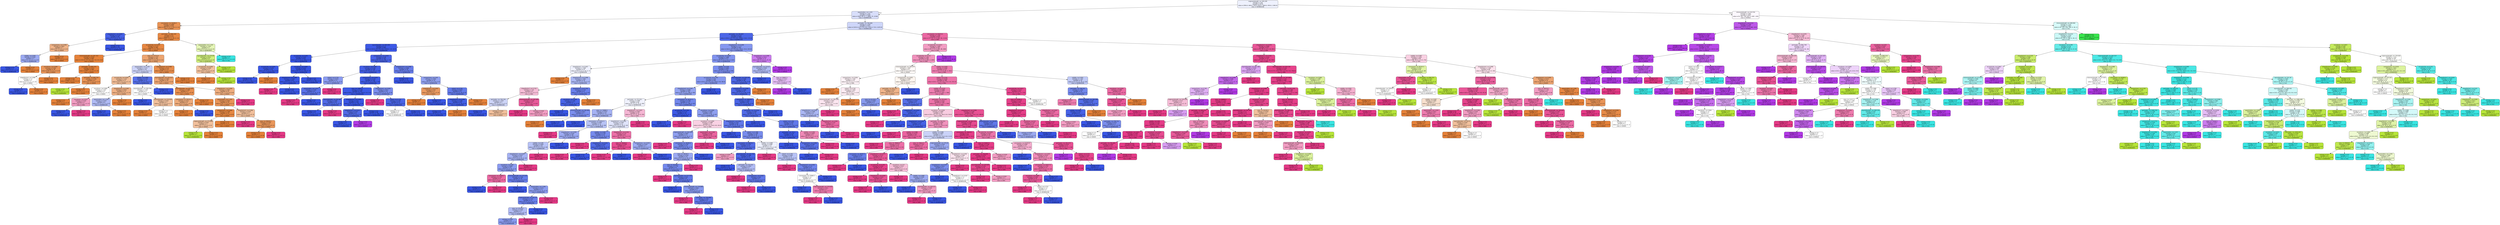 digraph Tree {
node [shape=box, style="filled, rounded", color="black", fontname="helvetica"] ;
edge [fontname="helvetica"] ;
0 [label="majoraxislength <= 329.109\nentropy = 2.64\nsamples = 4276\nvalue = [956.0, 660.0, 256.0, 830.0, 1804.0, 959.0, 1340.0]\nclass = DERMASON", fillcolor="#eef1fd"] ;
1 [label="aspectration <= 1.343\nentropy = 1.747\nsamples = 2589\nvalue = [956, 69, 0, 7, 1804, 72, 1236]\nclass = DERMASON", fillcolor="#d8defa"] ;
0 -> 1 [labeldistance=2.5, labelangle=45, headlabel="True"] ;
2 [label="convexarea <= 32206.0\nentropy = 0.669\nsamples = 618\nvalue = [853, 8, 0, 3, 103, 0, 11]\nclass = SEKER", fillcolor="#e99355"] ;
1 -> 2 ;
3 [label="shapefactor1 <= 0.007\nentropy = 0.337\nsamples = 45\nvalue = [5, 0, 0, 0, 75, 0, 0]\nclass = DERMASON", fillcolor="#4661e7"] ;
2 -> 3 ;
4 [label="compactness <= 0.908\nentropy = 0.863\nsamples = 7\nvalue = [5, 0, 0, 0, 2, 0, 0]\nclass = SEKER", fillcolor="#efb388"] ;
3 -> 4 ;
5 [label="solidity <= 0.992\nentropy = 0.918\nsamples = 3\nvalue = [1, 0, 0, 0, 2, 0, 0]\nclass = DERMASON", fillcolor="#9caaf2"] ;
4 -> 5 ;
6 [label="entropy = 0.0\nsamples = 2\nvalue = [0, 0, 0, 0, 2, 0, 0]\nclass = DERMASON", fillcolor="#3956e5"] ;
5 -> 6 ;
7 [label="entropy = 0.0\nsamples = 1\nvalue = [1, 0, 0, 0, 0, 0, 0]\nclass = SEKER", fillcolor="#e58139"] ;
5 -> 7 ;
8 [label="entropy = 0.0\nsamples = 4\nvalue = [4, 0, 0, 0, 0, 0, 0]\nclass = SEKER", fillcolor="#e58139"] ;
4 -> 8 ;
9 [label="entropy = 0.0\nsamples = 38\nvalue = [0, 0, 0, 0, 73, 0, 0]\nclass = DERMASON", fillcolor="#3956e5"] ;
3 -> 9 ;
10 [label="perimeter <= 866.164\nentropy = 0.4\nsamples = 573\nvalue = [848, 8, 0, 3, 28, 0, 11]\nclass = SEKER", fillcolor="#e68844"] ;
2 -> 10 ;
11 [label="eccentricity <= 0.637\nentropy = 0.321\nsamples = 566\nvalue = [846, 2, 0, 0, 28, 0, 11]\nclass = SEKER", fillcolor="#e68742"] ;
10 -> 11 ;
12 [label="minoraxislength <= 187.352\nentropy = 0.054\nsamples = 464\nvalue = [725.0, 1.0, 0.0, 0.0, 3.0, 0.0, 0.0]\nclass = SEKER", fillcolor="#e5823a"] ;
11 -> 12 ;
13 [label="roundness <= 0.948\nentropy = 0.592\nsamples = 18\nvalue = [18, 0, 0, 0, 3, 0, 0]\nclass = SEKER", fillcolor="#e9965a"] ;
12 -> 13 ;
14 [label="shapefactor4 <= 0.998\nentropy = 1.0\nsamples = 5\nvalue = [3, 0, 0, 0, 3, 0, 0]\nclass = SEKER", fillcolor="#ffffff"] ;
13 -> 14 ;
15 [label="entropy = 0.0\nsamples = 3\nvalue = [0, 0, 0, 0, 3, 0, 0]\nclass = DERMASON", fillcolor="#3956e5"] ;
14 -> 15 ;
16 [label="entropy = 0.0\nsamples = 2\nvalue = [3, 0, 0, 0, 0, 0, 0]\nclass = SEKER", fillcolor="#e58139"] ;
14 -> 16 ;
17 [label="entropy = 0.0\nsamples = 13\nvalue = [15, 0, 0, 0, 0, 0, 0]\nclass = SEKER", fillcolor="#e58139"] ;
13 -> 17 ;
18 [label="perimeter <= 845.725\nentropy = 0.015\nsamples = 446\nvalue = [707, 1, 0, 0, 0, 0, 0]\nclass = SEKER", fillcolor="#e58139"] ;
12 -> 18 ;
19 [label="entropy = 0.0\nsamples = 442\nvalue = [700, 0, 0, 0, 0, 0, 0]\nclass = SEKER", fillcolor="#e58139"] ;
18 -> 19 ;
20 [label="perimeter <= 846.716\nentropy = 0.544\nsamples = 4\nvalue = [7, 1, 0, 0, 0, 0, 0]\nclass = SEKER", fillcolor="#e99355"] ;
18 -> 20 ;
21 [label="entropy = 0.0\nsamples = 1\nvalue = [0, 1, 0, 0, 0, 0, 0]\nclass = BARBUNYA", fillcolor="#b7e539"] ;
20 -> 21 ;
22 [label="entropy = 0.0\nsamples = 3\nvalue = [7, 0, 0, 0, 0, 0, 0]\nclass = SEKER", fillcolor="#e58139"] ;
20 -> 22 ;
23 [label="area <= 37723.0\nentropy = 1.03\nsamples = 102\nvalue = [121, 1, 0, 0, 25, 0, 11]\nclass = SEKER", fillcolor="#eca470"] ;
11 -> 23 ;
24 [label="aspectration <= 1.329\nentropy = 1.271\nsamples = 30\nvalue = [17, 0, 0, 0, 24, 0, 3]\nclass = DERMASON", fillcolor="#ccd3f8"] ;
23 -> 24 ;
25 [label="eccentricity <= 0.642\nentropy = 1.214\nsamples = 17\nvalue = [15, 0, 0, 0, 6, 0, 2]\nclass = SEKER", fillcolor="#f1bc96"] ;
24 -> 25 ;
26 [label="roundness <= 0.882\nentropy = 1.522\nsamples = 4\nvalue = [2, 0, 0, 0, 1, 0, 2]\nclass = SEKER", fillcolor="#ffffff"] ;
25 -> 26 ;
27 [label="entropy = 0.0\nsamples = 1\nvalue = [2, 0, 0, 0, 0, 0, 0]\nclass = SEKER", fillcolor="#e58139"] ;
26 -> 27 ;
28 [label="roundness <= 0.923\nentropy = 0.918\nsamples = 3\nvalue = [0, 0, 0, 0, 1, 0, 2]\nclass = SIRA", fillcolor="#f29cc2"] ;
26 -> 28 ;
29 [label="entropy = 0.0\nsamples = 1\nvalue = [0, 0, 0, 0, 1, 0, 0]\nclass = DERMASON", fillcolor="#3956e5"] ;
28 -> 29 ;
30 [label="entropy = 0.0\nsamples = 2\nvalue = [0, 0, 0, 0, 0, 0, 2]\nclass = SIRA", fillcolor="#e53986"] ;
28 -> 30 ;
31 [label="shapefactor4 <= 0.997\nentropy = 0.852\nsamples = 13\nvalue = [13, 0, 0, 0, 5, 0, 0]\nclass = SEKER", fillcolor="#efb185"] ;
25 -> 31 ;
32 [label="aspectration <= 1.324\nentropy = 0.954\nsamples = 6\nvalue = [3, 0, 0, 0, 5, 0, 0]\nclass = DERMASON", fillcolor="#b0bbf5"] ;
31 -> 32 ;
33 [label="entropy = 0.0\nsamples = 4\nvalue = [0, 0, 0, 0, 5, 0, 0]\nclass = DERMASON", fillcolor="#3956e5"] ;
32 -> 33 ;
34 [label="entropy = 0.0\nsamples = 2\nvalue = [3, 0, 0, 0, 0, 0, 0]\nclass = SEKER", fillcolor="#e58139"] ;
32 -> 34 ;
35 [label="entropy = 0.0\nsamples = 7\nvalue = [10, 0, 0, 0, 0, 0, 0]\nclass = SEKER", fillcolor="#e58139"] ;
31 -> 35 ;
36 [label="solidity <= 0.989\nentropy = 0.723\nsamples = 13\nvalue = [2, 0, 0, 0, 18, 0, 1]\nclass = DERMASON", fillcolor="#5871e9"] ;
24 -> 36 ;
37 [label="equivdiameter <= 209.708\nentropy = 1.522\nsamples = 5\nvalue = [2, 0, 0, 0, 2, 0, 1]\nclass = SEKER", fillcolor="#ffffff"] ;
36 -> 37 ;
38 [label="entropy = 0.0\nsamples = 2\nvalue = [0, 0, 0, 0, 2, 0, 0]\nclass = DERMASON", fillcolor="#3956e5"] ;
37 -> 38 ;
39 [label="equivdiameter <= 214.958\nentropy = 0.918\nsamples = 3\nvalue = [2, 0, 0, 0, 0, 0, 1]\nclass = SEKER", fillcolor="#f2c09c"] ;
37 -> 39 ;
40 [label="entropy = 0.0\nsamples = 1\nvalue = [1, 0, 0, 0, 0, 0, 0]\nclass = SEKER", fillcolor="#e58139"] ;
39 -> 40 ;
41 [label="entropy = 1.0\nsamples = 2\nvalue = [1, 0, 0, 0, 0, 0, 1]\nclass = SEKER", fillcolor="#ffffff"] ;
39 -> 41 ;
42 [label="entropy = 0.0\nsamples = 8\nvalue = [0, 0, 0, 0, 16, 0, 0]\nclass = DERMASON", fillcolor="#3956e5"] ;
36 -> 42 ;
43 [label="shapefactor4 <= 0.998\nentropy = 0.51\nsamples = 72\nvalue = [104, 1, 0, 0, 1, 0, 8]\nclass = SEKER", fillcolor="#e78d4c"] ;
23 -> 43 ;
44 [label="equivdiameter <= 225.015\nentropy = 0.983\nsamples = 29\nvalue = [34, 1, 0, 0, 1, 0, 8]\nclass = SEKER", fillcolor="#eca470"] ;
43 -> 44 ;
45 [label="equivdiameter <= 223.361\nentropy = 0.469\nsamples = 7\nvalue = [9, 0, 0, 0, 1, 0, 0]\nclass = SEKER", fillcolor="#e88f4f"] ;
44 -> 45 ;
46 [label="convexarea <= 39333.5\nentropy = 0.811\nsamples = 4\nvalue = [3, 0, 0, 0, 1, 0, 0]\nclass = SEKER", fillcolor="#eeab7b"] ;
45 -> 46 ;
47 [label="entropy = 0.0\nsamples = 3\nvalue = [3, 0, 0, 0, 0, 0, 0]\nclass = SEKER", fillcolor="#e58139"] ;
46 -> 47 ;
48 [label="entropy = 0.0\nsamples = 1\nvalue = [0, 0, 0, 0, 1, 0, 0]\nclass = DERMASON", fillcolor="#3956e5"] ;
46 -> 48 ;
49 [label="entropy = 0.0\nsamples = 3\nvalue = [6, 0, 0, 0, 0, 0, 0]\nclass = SEKER", fillcolor="#e58139"] ;
45 -> 49 ;
50 [label="shapefactor1 <= 0.006\nentropy = 0.967\nsamples = 22\nvalue = [25, 1, 0, 0, 0, 0, 8]\nclass = SEKER", fillcolor="#eead7e"] ;
44 -> 50 ;
51 [label="aspectration <= 1.329\nentropy = 0.691\nsamples = 19\nvalue = [25, 1, 0, 0, 0, 0, 3]\nclass = SEKER", fillcolor="#e99457"] ;
50 -> 51 ;
52 [label="compactness <= 0.868\nentropy = 0.286\nsamples = 14\nvalue = [19, 1, 0, 0, 0, 0, 0]\nclass = SEKER", fillcolor="#e68843"] ;
51 -> 52 ;
53 [label="majoraxislength <= 273.908\nentropy = 0.918\nsamples = 3\nvalue = [2, 1, 0, 0, 0, 0, 0]\nclass = SEKER", fillcolor="#f2c09c"] ;
52 -> 53 ;
54 [label="entropy = 0.0\nsamples = 1\nvalue = [0, 1, 0, 0, 0, 0, 0]\nclass = BARBUNYA", fillcolor="#b7e539"] ;
53 -> 54 ;
55 [label="entropy = 0.0\nsamples = 2\nvalue = [2, 0, 0, 0, 0, 0, 0]\nclass = SEKER", fillcolor="#e58139"] ;
53 -> 55 ;
56 [label="entropy = 0.0\nsamples = 11\nvalue = [17, 0, 0, 0, 0, 0, 0]\nclass = SEKER", fillcolor="#e58139"] ;
52 -> 56 ;
57 [label="shapefactor4 <= 0.996\nentropy = 0.918\nsamples = 5\nvalue = [6, 0, 0, 0, 0, 0, 3]\nclass = SEKER", fillcolor="#f2c09c"] ;
51 -> 57 ;
58 [label="entropy = 0.0\nsamples = 1\nvalue = [0, 0, 0, 0, 0, 0, 2]\nclass = SIRA", fillcolor="#e53986"] ;
57 -> 58 ;
59 [label="area <= 49939.5\nentropy = 0.592\nsamples = 4\nvalue = [6, 0, 0, 0, 0, 0, 1]\nclass = SEKER", fillcolor="#e9965a"] ;
57 -> 59 ;
60 [label="entropy = 0.0\nsamples = 3\nvalue = [6, 0, 0, 0, 0, 0, 0]\nclass = SEKER", fillcolor="#e58139"] ;
59 -> 60 ;
61 [label="entropy = 0.0\nsamples = 1\nvalue = [0, 0, 0, 0, 0, 0, 1]\nclass = SIRA", fillcolor="#e53986"] ;
59 -> 61 ;
62 [label="entropy = 0.0\nsamples = 3\nvalue = [0, 0, 0, 0, 0, 0, 5]\nclass = SIRA", fillcolor="#e53986"] ;
50 -> 62 ;
63 [label="entropy = 0.0\nsamples = 43\nvalue = [70, 0, 0, 0, 0, 0, 0]\nclass = SEKER", fillcolor="#e58139"] ;
43 -> 63 ;
64 [label="aspectration <= 1.329\nentropy = 1.435\nsamples = 7\nvalue = [2, 6, 0, 3, 0, 0, 0]\nclass = BARBUNYA", fillcolor="#e4f5b5"] ;
10 -> 64 ;
65 [label="equivdiameter <= 274.98\nentropy = 0.811\nsamples = 6\nvalue = [2, 6, 0, 0, 0, 0, 0]\nclass = BARBUNYA", fillcolor="#cfee7b"] ;
64 -> 65 ;
66 [label="eccentricity <= 0.646\nentropy = 0.918\nsamples = 3\nvalue = [2, 1, 0, 0, 0, 0, 0]\nclass = SEKER", fillcolor="#f2c09c"] ;
65 -> 66 ;
67 [label="entropy = 0.0\nsamples = 2\nvalue = [2, 0, 0, 0, 0, 0, 0]\nclass = SEKER", fillcolor="#e58139"] ;
66 -> 67 ;
68 [label="entropy = 0.0\nsamples = 1\nvalue = [0, 1, 0, 0, 0, 0, 0]\nclass = BARBUNYA", fillcolor="#b7e539"] ;
66 -> 68 ;
69 [label="entropy = 0.0\nsamples = 3\nvalue = [0, 5, 0, 0, 0, 0, 0]\nclass = BARBUNYA", fillcolor="#b7e539"] ;
65 -> 69 ;
70 [label="entropy = 0.0\nsamples = 1\nvalue = [0, 0, 0, 3, 0, 0, 0]\nclass = CALI", fillcolor="#39e5e2"] ;
64 -> 70 ;
71 [label="perimeter <= 742.666\nentropy = 1.418\nsamples = 1971\nvalue = [103.0, 61.0, 0.0, 4.0, 1701.0, 72.0, 1225.0]\nclass = DERMASON", fillcolor="#ced6f9"] ;
1 -> 71 ;
72 [label="perimeter <= 701.807\nentropy = 0.533\nsamples = 1092\nvalue = [26.0, 0.0, 0.0, 0.0, 1596.0, 16.0, 115.0]\nclass = DERMASON", fillcolor="#4c66e7"] ;
71 -> 72 ;
73 [label="equivdiameter <= 206.409\nentropy = 0.15\nsamples = 800\nvalue = [10.0, 0.0, 0.0, 0.0, 1278.0, 1.0, 12.0]\nclass = DERMASON", fillcolor="#3d59e5"] ;
72 -> 73 ;
74 [label="eccentricity <= 0.691\nentropy = 0.022\nsamples = 635\nvalue = [1, 0, 0, 0, 1022, 0, 1]\nclass = DERMASON", fillcolor="#3956e5"] ;
73 -> 74 ;
75 [label="eccentricity <= 0.691\nentropy = 0.078\nsamples = 59\nvalue = [1, 0, 0, 0, 104, 0, 0]\nclass = DERMASON", fillcolor="#3b58e5"] ;
74 -> 75 ;
76 [label="entropy = 0.0\nsamples = 58\nvalue = [0, 0, 0, 0, 104, 0, 0]\nclass = DERMASON", fillcolor="#3956e5"] ;
75 -> 76 ;
77 [label="entropy = 0.0\nsamples = 1\nvalue = [1, 0, 0, 0, 0, 0, 0]\nclass = SEKER", fillcolor="#e58139"] ;
75 -> 77 ;
78 [label="roundness <= 0.884\nentropy = 0.012\nsamples = 576\nvalue = [0, 0, 0, 0, 918, 0, 1]\nclass = DERMASON", fillcolor="#3956e5"] ;
74 -> 78 ;
79 [label="shapefactor4 <= 0.984\nentropy = 0.063\nsamples = 83\nvalue = [0, 0, 0, 0, 133, 0, 1]\nclass = DERMASON", fillcolor="#3a57e5"] ;
78 -> 79 ;
80 [label="entropy = 0.0\nsamples = 1\nvalue = [0, 0, 0, 0, 0, 0, 1]\nclass = SIRA", fillcolor="#e53986"] ;
79 -> 80 ;
81 [label="entropy = 0.0\nsamples = 82\nvalue = [0, 0, 0, 0, 133, 0, 0]\nclass = DERMASON", fillcolor="#3956e5"] ;
79 -> 81 ;
82 [label="entropy = 0.0\nsamples = 493\nvalue = [0, 0, 0, 0, 785, 0, 0]\nclass = DERMASON", fillcolor="#3956e5"] ;
78 -> 82 ;
83 [label="compactness <= 0.843\nentropy = 0.48\nsamples = 165\nvalue = [9, 0, 0, 0, 256, 1, 11]\nclass = DERMASON", fillcolor="#4963e7"] ;
73 -> 83 ;
84 [label="roundness <= 0.891\nentropy = 0.318\nsamples = 139\nvalue = [0, 0, 0, 0, 217, 1, 11]\nclass = DERMASON", fillcolor="#445fe6"] ;
83 -> 84 ;
85 [label="extent <= 0.774\nentropy = 0.874\nsamples = 11\nvalue = [0, 0, 0, 0, 12, 0, 5]\nclass = DERMASON", fillcolor="#8b9cf0"] ;
84 -> 85 ;
86 [label="aspectration <= 1.471\nentropy = 0.592\nsamples = 9\nvalue = [0, 0, 0, 0, 12, 0, 2]\nclass = DERMASON", fillcolor="#5a72e9"] ;
85 -> 86 ;
87 [label="entropy = 0.0\nsamples = 1\nvalue = [0, 0, 0, 0, 0, 0, 2]\nclass = SIRA", fillcolor="#e53986"] ;
86 -> 87 ;
88 [label="entropy = 0.0\nsamples = 8\nvalue = [0, 0, 0, 0, 12, 0, 0]\nclass = DERMASON", fillcolor="#3956e5"] ;
86 -> 88 ;
89 [label="entropy = 0.0\nsamples = 2\nvalue = [0, 0, 0, 0, 0, 0, 3]\nclass = SIRA", fillcolor="#e53986"] ;
85 -> 89 ;
90 [label="compactness <= 0.835\nentropy = 0.229\nsamples = 128\nvalue = [0, 0, 0, 0, 205, 1, 6]\nclass = DERMASON", fillcolor="#405ce6"] ;
84 -> 90 ;
91 [label="area <= 33683.5\nentropy = 0.128\nsamples = 114\nvalue = [0.0, 0.0, 0.0, 0.0, 193.0, 1.0, 2.0]\nclass = DERMASON", fillcolor="#3c59e5"] ;
90 -> 91 ;
92 [label="equivdiameter <= 207.08\nentropy = 0.485\nsamples = 10\nvalue = [0, 0, 0, 0, 17, 0, 2]\nclass = DERMASON", fillcolor="#506ae8"] ;
91 -> 92 ;
93 [label="entropy = 0.0\nsamples = 9\nvalue = [0, 0, 0, 0, 17, 0, 0]\nclass = DERMASON", fillcolor="#3956e5"] ;
92 -> 93 ;
94 [label="entropy = 0.0\nsamples = 1\nvalue = [0, 0, 0, 0, 0, 0, 2]\nclass = SIRA", fillcolor="#e53986"] ;
92 -> 94 ;
95 [label="shapefactor2 <= 0.002\nentropy = 0.05\nsamples = 104\nvalue = [0, 0, 0, 0, 176, 1, 0]\nclass = DERMASON", fillcolor="#3a57e5"] ;
91 -> 95 ;
96 [label="shapefactor3 <= 0.617\nentropy = 0.503\nsamples = 6\nvalue = [0, 0, 0, 0, 8, 1, 0]\nclass = DERMASON", fillcolor="#526be8"] ;
95 -> 96 ;
97 [label="entropy = 0.0\nsamples = 5\nvalue = [0, 0, 0, 0, 8, 0, 0]\nclass = DERMASON", fillcolor="#3956e5"] ;
96 -> 97 ;
98 [label="entropy = 0.0\nsamples = 1\nvalue = [0, 0, 0, 0, 0, 1, 0]\nclass = HOROZ", fillcolor="#b139e5"] ;
96 -> 98 ;
99 [label="entropy = 0.0\nsamples = 98\nvalue = [0, 0, 0, 0, 168, 0, 0]\nclass = DERMASON", fillcolor="#3956e5"] ;
95 -> 99 ;
100 [label="shapefactor2 <= 0.002\nentropy = 0.811\nsamples = 14\nvalue = [0, 0, 0, 0, 12, 0, 4]\nclass = DERMASON", fillcolor="#7b8eee"] ;
90 -> 100 ;
101 [label="entropy = 0.0\nsamples = 2\nvalue = [0, 0, 0, 0, 0, 0, 3]\nclass = SIRA", fillcolor="#e53986"] ;
100 -> 101 ;
102 [label="extent <= 0.734\nentropy = 0.391\nsamples = 12\nvalue = [0, 0, 0, 0, 12, 0, 1]\nclass = DERMASON", fillcolor="#4964e7"] ;
100 -> 102 ;
103 [label="entropy = 1.0\nsamples = 2\nvalue = [0, 0, 0, 0, 1, 0, 1]\nclass = DERMASON", fillcolor="#ffffff"] ;
102 -> 103 ;
104 [label="entropy = 0.0\nsamples = 10\nvalue = [0, 0, 0, 0, 11, 0, 0]\nclass = DERMASON", fillcolor="#3956e5"] ;
102 -> 104 ;
105 [label="shapefactor4 <= 0.998\nentropy = 0.696\nsamples = 26\nvalue = [9, 0, 0, 0, 39, 0, 0]\nclass = DERMASON", fillcolor="#677deb"] ;
83 -> 105 ;
106 [label="entropy = 0.0\nsamples = 12\nvalue = [0, 0, 0, 0, 19, 0, 0]\nclass = DERMASON", fillcolor="#3956e5"] ;
105 -> 106 ;
107 [label="compactness <= 0.85\nentropy = 0.894\nsamples = 14\nvalue = [9, 0, 0, 0, 20, 0, 0]\nclass = DERMASON", fillcolor="#92a2f1"] ;
105 -> 107 ;
108 [label="shapefactor1 <= 0.007\nentropy = 0.65\nsamples = 3\nvalue = [5, 0, 0, 0, 1, 0, 0]\nclass = SEKER", fillcolor="#ea9a61"] ;
107 -> 108 ;
109 [label="entropy = 0.0\nsamples = 2\nvalue = [5, 0, 0, 0, 0, 0, 0]\nclass = SEKER", fillcolor="#e58139"] ;
108 -> 109 ;
110 [label="entropy = 0.0\nsamples = 1\nvalue = [0, 0, 0, 0, 1, 0, 0]\nclass = DERMASON", fillcolor="#3956e5"] ;
108 -> 110 ;
111 [label="extent <= 0.791\nentropy = 0.667\nsamples = 11\nvalue = [4, 0, 0, 0, 19, 0, 0]\nclass = DERMASON", fillcolor="#637aea"] ;
107 -> 111 ;
112 [label="shapefactor4 <= 0.999\nentropy = 0.286\nsamples = 10\nvalue = [1, 0, 0, 0, 19, 0, 0]\nclass = DERMASON", fillcolor="#435fe6"] ;
111 -> 112 ;
113 [label="entropy = 0.0\nsamples = 9\nvalue = [0, 0, 0, 0, 19, 0, 0]\nclass = DERMASON", fillcolor="#3956e5"] ;
112 -> 113 ;
114 [label="entropy = 0.0\nsamples = 1\nvalue = [1, 0, 0, 0, 0, 0, 0]\nclass = SEKER", fillcolor="#e58139"] ;
112 -> 114 ;
115 [label="entropy = 0.0\nsamples = 1\nvalue = [3, 0, 0, 0, 0, 0, 0]\nclass = SEKER", fillcolor="#e58139"] ;
111 -> 115 ;
116 [label="shapefactor1 <= 0.008\nentropy = 1.177\nsamples = 292\nvalue = [16.0, 0.0, 0.0, 0.0, 318.0, 15.0, 103.0]\nclass = DERMASON", fillcolor="#8597ef"] ;
72 -> 116 ;
117 [label="eccentricity <= 0.699\nentropy = 1.006\nsamples = 277\nvalue = [16, 0, 0, 0, 313, 0, 103]\nclass = DERMASON", fillcolor="#8193ee"] ;
116 -> 117 ;
118 [label="shapefactor1 <= 0.007\nentropy = 1.508\nsamples = 25\nvalue = [14, 0, 0, 0, 16, 0, 7]\nclass = DERMASON", fillcolor="#eef0fd"] ;
117 -> 118 ;
119 [label="entropy = 0.0\nsamples = 7\nvalue = [9, 0, 0, 0, 0, 0, 0]\nclass = SEKER", fillcolor="#e58139"] ;
118 -> 119 ;
120 [label="shapefactor4 <= 0.998\nentropy = 1.405\nsamples = 18\nvalue = [5, 0, 0, 0, 16, 0, 7]\nclass = DERMASON", fillcolor="#aab7f4"] ;
118 -> 120 ;
121 [label="shapefactor3 <= 0.722\nentropy = 1.42\nsamples = 9\nvalue = [2, 0, 0, 0, 4, 0, 7]\nclass = SIRA", fillcolor="#f6bdd7"] ;
120 -> 121 ;
122 [label="perimeter <= 726.156\nentropy = 1.459\nsamples = 5\nvalue = [2, 0, 0, 0, 3, 0, 1]\nclass = DERMASON", fillcolor="#ced5f8"] ;
121 -> 122 ;
123 [label="entropy = 0.0\nsamples = 3\nvalue = [0, 0, 0, 0, 3, 0, 0]\nclass = DERMASON", fillcolor="#3956e5"] ;
122 -> 123 ;
124 [label="entropy = 0.918\nsamples = 2\nvalue = [2, 0, 0, 0, 0, 0, 1]\nclass = SEKER", fillcolor="#f2c09c"] ;
122 -> 124 ;
125 [label="minoraxislength <= 187.849\nentropy = 0.592\nsamples = 4\nvalue = [0, 0, 0, 0, 1, 0, 6]\nclass = SIRA", fillcolor="#e95a9a"] ;
121 -> 125 ;
126 [label="entropy = 0.0\nsamples = 2\nvalue = [0, 0, 0, 0, 0, 0, 4]\nclass = SIRA", fillcolor="#e53986"] ;
125 -> 126 ;
127 [label="entropy = 0.918\nsamples = 2\nvalue = [0, 0, 0, 0, 1, 0, 2]\nclass = SIRA", fillcolor="#f29cc2"] ;
125 -> 127 ;
128 [label="shapefactor3 <= 0.742\nentropy = 0.722\nsamples = 9\nvalue = [3, 0, 0, 0, 12, 0, 0]\nclass = DERMASON", fillcolor="#6a80ec"] ;
120 -> 128 ;
129 [label="roundness <= 0.936\nentropy = 0.391\nsamples = 7\nvalue = [1, 0, 0, 0, 12, 0, 0]\nclass = DERMASON", fillcolor="#4964e7"] ;
128 -> 129 ;
130 [label="entropy = 0.0\nsamples = 4\nvalue = [0, 0, 0, 0, 9, 0, 0]\nclass = DERMASON", fillcolor="#3956e5"] ;
129 -> 130 ;
131 [label="minoraxislength <= 190.482\nentropy = 0.811\nsamples = 3\nvalue = [1, 0, 0, 0, 3, 0, 0]\nclass = DERMASON", fillcolor="#7b8eee"] ;
129 -> 131 ;
132 [label="entropy = 0.0\nsamples = 1\nvalue = [1, 0, 0, 0, 0, 0, 0]\nclass = SEKER", fillcolor="#e58139"] ;
131 -> 132 ;
133 [label="entropy = 0.0\nsamples = 2\nvalue = [0, 0, 0, 0, 3, 0, 0]\nclass = DERMASON", fillcolor="#3956e5"] ;
131 -> 133 ;
134 [label="entropy = 0.0\nsamples = 2\nvalue = [2, 0, 0, 0, 0, 0, 0]\nclass = SEKER", fillcolor="#e58139"] ;
128 -> 134 ;
135 [label="solidity <= 0.99\nentropy = 0.844\nsamples = 252\nvalue = [2, 0, 0, 0, 297, 0, 96]\nclass = DERMASON", fillcolor="#7a8dee"] ;
117 -> 135 ;
136 [label="eccentricity <= 0.785\nentropy = 0.86\nsamples = 204\nvalue = [0.0, 0.0, 0.0, 0.0, 228.0, 0.0, 90.0]\nclass = DERMASON", fillcolor="#8799ef"] ;
135 -> 136 ;
137 [label="shapefactor4 <= 0.997\nentropy = 0.896\nsamples = 183\nvalue = [0, 0, 0, 0, 198, 0, 90]\nclass = DERMASON", fillcolor="#93a3f1"] ;
136 -> 137 ;
138 [label="perimeter <= 721.811\nentropy = 0.999\nsamples = 66\nvalue = [0, 0, 0, 0, 52, 0, 48]\nclass = DERMASON", fillcolor="#f0f2fd"] ;
137 -> 138 ;
139 [label="area <= 33888.5\nentropy = 0.937\nsamples = 33\nvalue = [0, 0, 0, 0, 33, 0, 18]\nclass = DERMASON", fillcolor="#a5b2f3"] ;
138 -> 139 ;
140 [label="entropy = 0.0\nsamples = 2\nvalue = [0, 0, 0, 0, 5, 0, 0]\nclass = DERMASON", fillcolor="#3956e5"] ;
139 -> 140 ;
141 [label="convexarea <= 35452.5\nentropy = 0.966\nsamples = 31\nvalue = [0, 0, 0, 0, 28, 0, 18]\nclass = DERMASON", fillcolor="#b8c3f6"] ;
139 -> 141 ;
142 [label="entropy = 0.0\nsamples = 3\nvalue = [0, 0, 0, 0, 0, 0, 4]\nclass = SIRA", fillcolor="#e53986"] ;
141 -> 142 ;
143 [label="shapefactor1 <= 0.008\nentropy = 0.918\nsamples = 28\nvalue = [0, 0, 0, 0, 28, 0, 14]\nclass = DERMASON", fillcolor="#9caaf2"] ;
141 -> 143 ;
144 [label="solidity <= 0.99\nentropy = 0.964\nsamples = 26\nvalue = [0, 0, 0, 0, 22, 0, 14]\nclass = DERMASON", fillcolor="#b7c2f6"] ;
143 -> 144 ;
145 [label="shapefactor1 <= 0.007\nentropy = 0.937\nsamples = 25\nvalue = [0, 0, 0, 0, 22, 0, 12]\nclass = DERMASON", fillcolor="#a5b2f3"] ;
144 -> 145 ;
146 [label="roundness <= 0.89\nentropy = 0.869\nsamples = 22\nvalue = [0, 0, 0, 0, 22, 0, 9]\nclass = DERMASON", fillcolor="#8a9bf0"] ;
145 -> 146 ;
147 [label="convexarea <= 35800.5\nentropy = 0.722\nsamples = 4\nvalue = [0, 0, 0, 0, 1, 0, 4]\nclass = SIRA", fillcolor="#ec6aa4"] ;
146 -> 147 ;
148 [label="entropy = 0.0\nsamples = 1\nvalue = [0, 0, 0, 0, 1, 0, 0]\nclass = DERMASON", fillcolor="#3956e5"] ;
147 -> 148 ;
149 [label="entropy = 0.0\nsamples = 3\nvalue = [0, 0, 0, 0, 0, 0, 4]\nclass = SIRA", fillcolor="#e53986"] ;
147 -> 149 ;
150 [label="minoraxislength <= 175.918\nentropy = 0.706\nsamples = 18\nvalue = [0, 0, 0, 0, 21, 0, 5]\nclass = DERMASON", fillcolor="#687eeb"] ;
146 -> 150 ;
151 [label="entropy = 0.0\nsamples = 5\nvalue = [0, 0, 0, 0, 9, 0, 0]\nclass = DERMASON", fillcolor="#3956e5"] ;
150 -> 151 ;
152 [label="aspectration <= 1.506\nentropy = 0.874\nsamples = 13\nvalue = [0, 0, 0, 0, 12, 0, 5]\nclass = DERMASON", fillcolor="#8b9cf0"] ;
150 -> 152 ;
153 [label="majoraxislength <= 263.74\nentropy = 0.722\nsamples = 11\nvalue = [0, 0, 0, 0, 12, 0, 3]\nclass = DERMASON", fillcolor="#6a80ec"] ;
152 -> 153 ;
154 [label="area <= 37518.0\nentropy = 0.954\nsamples = 7\nvalue = [0, 0, 0, 0, 5, 0, 3]\nclass = DERMASON", fillcolor="#b0bbf5"] ;
153 -> 154 ;
155 [label="entropy = 0.863\nsamples = 6\nvalue = [0, 0, 0, 0, 5, 0, 2]\nclass = DERMASON", fillcolor="#889aef"] ;
154 -> 155 ;
156 [label="entropy = 0.0\nsamples = 1\nvalue = [0, 0, 0, 0, 0, 0, 1]\nclass = SIRA", fillcolor="#e53986"] ;
154 -> 156 ;
157 [label="entropy = 0.0\nsamples = 4\nvalue = [0, 0, 0, 0, 7, 0, 0]\nclass = DERMASON", fillcolor="#3956e5"] ;
153 -> 157 ;
158 [label="entropy = 0.0\nsamples = 2\nvalue = [0, 0, 0, 0, 0, 0, 2]\nclass = SIRA", fillcolor="#e53986"] ;
152 -> 158 ;
159 [label="entropy = 0.0\nsamples = 3\nvalue = [0, 0, 0, 0, 0, 0, 3]\nclass = SIRA", fillcolor="#e53986"] ;
145 -> 159 ;
160 [label="entropy = 0.0\nsamples = 1\nvalue = [0, 0, 0, 0, 0, 0, 2]\nclass = SIRA", fillcolor="#e53986"] ;
144 -> 160 ;
161 [label="entropy = 0.0\nsamples = 2\nvalue = [0, 0, 0, 0, 6, 0, 0]\nclass = DERMASON", fillcolor="#3956e5"] ;
143 -> 161 ;
162 [label="shapefactor1 <= 0.007\nentropy = 0.963\nsamples = 33\nvalue = [0, 0, 0, 0, 19, 0, 30]\nclass = SIRA", fillcolor="#f5b6d3"] ;
138 -> 162 ;
163 [label="shapefactor2 <= 0.002\nentropy = 0.995\nsamples = 22\nvalue = [0, 0, 0, 0, 19, 0, 16]\nclass = DERMASON", fillcolor="#e0e4fb"] ;
162 -> 163 ;
164 [label="solidity <= 0.987\nentropy = 0.792\nsamples = 14\nvalue = [0, 0, 0, 0, 16, 0, 5]\nclass = DERMASON", fillcolor="#778bed"] ;
163 -> 164 ;
165 [label="entropy = 0.0\nsamples = 3\nvalue = [0, 0, 0, 0, 0, 0, 3]\nclass = SIRA", fillcolor="#e53986"] ;
164 -> 165 ;
166 [label="shapefactor3 <= 0.641\nentropy = 0.503\nsamples = 11\nvalue = [0, 0, 0, 0, 16, 0, 2]\nclass = DERMASON", fillcolor="#526be8"] ;
164 -> 166 ;
167 [label="entropy = 0.0\nsamples = 1\nvalue = [0, 0, 0, 0, 0, 0, 2]\nclass = SIRA", fillcolor="#e53986"] ;
166 -> 167 ;
168 [label="entropy = 0.0\nsamples = 10\nvalue = [0, 0, 0, 0, 16, 0, 0]\nclass = DERMASON", fillcolor="#3956e5"] ;
166 -> 168 ;
169 [label="shapefactor2 <= 0.002\nentropy = 0.75\nsamples = 8\nvalue = [0, 0, 0, 0, 3, 0, 11]\nclass = SIRA", fillcolor="#ec6fa7"] ;
163 -> 169 ;
170 [label="area <= 38648.0\nentropy = 0.439\nsamples = 5\nvalue = [0, 0, 0, 0, 1, 0, 10]\nclass = SIRA", fillcolor="#e84d92"] ;
169 -> 170 ;
171 [label="entropy = 0.0\nsamples = 4\nvalue = [0, 0, 0, 0, 0, 0, 10]\nclass = SIRA", fillcolor="#e53986"] ;
170 -> 171 ;
172 [label="entropy = 0.0\nsamples = 1\nvalue = [0, 0, 0, 0, 1, 0, 0]\nclass = DERMASON", fillcolor="#3956e5"] ;
170 -> 172 ;
173 [label="compactness <= 0.839\nentropy = 0.918\nsamples = 3\nvalue = [0, 0, 0, 0, 2, 0, 1]\nclass = DERMASON", fillcolor="#9caaf2"] ;
169 -> 173 ;
174 [label="entropy = 0.0\nsamples = 1\nvalue = [0, 0, 0, 0, 0, 0, 1]\nclass = SIRA", fillcolor="#e53986"] ;
173 -> 174 ;
175 [label="entropy = 0.0\nsamples = 2\nvalue = [0, 0, 0, 0, 2, 0, 0]\nclass = DERMASON", fillcolor="#3956e5"] ;
173 -> 175 ;
176 [label="entropy = 0.0\nsamples = 11\nvalue = [0, 0, 0, 0, 0, 0, 14]\nclass = SIRA", fillcolor="#e53986"] ;
162 -> 176 ;
177 [label="convexarea <= 36707.5\nentropy = 0.766\nsamples = 117\nvalue = [0, 0, 0, 0, 146, 0, 42]\nclass = DERMASON", fillcolor="#7287ec"] ;
137 -> 177 ;
178 [label="eccentricity <= 0.783\nentropy = 0.137\nsamples = 32\nvalue = [0, 0, 0, 0, 51, 0, 1]\nclass = DERMASON", fillcolor="#3d59e6"] ;
177 -> 178 ;
179 [label="entropy = 0.0\nsamples = 31\nvalue = [0, 0, 0, 0, 51, 0, 0]\nclass = DERMASON", fillcolor="#3956e5"] ;
178 -> 179 ;
180 [label="entropy = 0.0\nsamples = 1\nvalue = [0, 0, 0, 0, 0, 0, 1]\nclass = SIRA", fillcolor="#e53986"] ;
178 -> 180 ;
181 [label="roundness <= 0.909\nentropy = 0.883\nsamples = 85\nvalue = [0, 0, 0, 0, 95, 0, 41]\nclass = DERMASON", fillcolor="#8e9ff0"] ;
177 -> 181 ;
182 [label="roundness <= 0.899\nentropy = 0.988\nsamples = 31\nvalue = [0.0, 0.0, 0.0, 0.0, 20.0, 0.0, 26.0]\nclass = SIRA", fillcolor="#f9d1e3"] ;
181 -> 182 ;
183 [label="majoraxislength <= 262.858\nentropy = 0.887\nsamples = 17\nvalue = [0, 0, 0, 0, 16, 0, 7]\nclass = DERMASON", fillcolor="#90a0f0"] ;
182 -> 183 ;
184 [label="entropy = 0.0\nsamples = 2\nvalue = [0, 0, 0, 0, 0, 0, 2]\nclass = SIRA", fillcolor="#e53986"] ;
183 -> 184 ;
185 [label="convexarea <= 39180.0\nentropy = 0.792\nsamples = 15\nvalue = [0, 0, 0, 0, 16, 0, 5]\nclass = DERMASON", fillcolor="#778bed"] ;
183 -> 185 ;
186 [label="area <= 38549.5\nentropy = 0.918\nsamples = 10\nvalue = [0, 0, 0, 0, 10, 0, 5]\nclass = DERMASON", fillcolor="#9caaf2"] ;
185 -> 186 ;
187 [label="area <= 36328.5\nentropy = 0.779\nsamples = 9\nvalue = [0, 0, 0, 0, 10, 0, 3]\nclass = DERMASON", fillcolor="#7489ed"] ;
186 -> 187 ;
188 [label="entropy = 0.0\nsamples = 1\nvalue = [0, 0, 0, 0, 0, 0, 1]\nclass = SIRA", fillcolor="#e53986"] ;
187 -> 188 ;
189 [label="equivdiameter <= 217.755\nentropy = 0.65\nsamples = 8\nvalue = [0, 0, 0, 0, 10, 0, 2]\nclass = DERMASON", fillcolor="#6178ea"] ;
187 -> 189 ;
190 [label="entropy = 0.0\nsamples = 3\nvalue = [0, 0, 0, 0, 5, 0, 0]\nclass = DERMASON", fillcolor="#3956e5"] ;
189 -> 190 ;
191 [label="minoraxislength <= 176.868\nentropy = 0.863\nsamples = 5\nvalue = [0, 0, 0, 0, 5, 0, 2]\nclass = DERMASON", fillcolor="#889aef"] ;
189 -> 191 ;
192 [label="entropy = 0.0\nsamples = 1\nvalue = [0, 0, 0, 0, 0, 0, 1]\nclass = SIRA", fillcolor="#e53986"] ;
191 -> 192 ;
193 [label="perimeter <= 726.069\nentropy = 0.65\nsamples = 4\nvalue = [0, 0, 0, 0, 5, 0, 1]\nclass = DERMASON", fillcolor="#6178ea"] ;
191 -> 193 ;
194 [label="entropy = 0.0\nsamples = 1\nvalue = [0, 0, 0, 0, 0, 0, 1]\nclass = SIRA", fillcolor="#e53986"] ;
193 -> 194 ;
195 [label="entropy = 0.0\nsamples = 3\nvalue = [0, 0, 0, 0, 5, 0, 0]\nclass = DERMASON", fillcolor="#3956e5"] ;
193 -> 195 ;
196 [label="entropy = 0.0\nsamples = 1\nvalue = [0, 0, 0, 0, 0, 0, 2]\nclass = SIRA", fillcolor="#e53986"] ;
186 -> 196 ;
197 [label="entropy = 0.0\nsamples = 5\nvalue = [0, 0, 0, 0, 6, 0, 0]\nclass = DERMASON", fillcolor="#3956e5"] ;
185 -> 197 ;
198 [label="aspectration <= 1.544\nentropy = 0.667\nsamples = 14\nvalue = [0, 0, 0, 0, 4, 0, 19]\nclass = SIRA", fillcolor="#ea639f"] ;
182 -> 198 ;
199 [label="entropy = 0.0\nsamples = 10\nvalue = [0, 0, 0, 0, 0, 0, 19]\nclass = SIRA", fillcolor="#e53986"] ;
198 -> 199 ;
200 [label="entropy = 0.0\nsamples = 4\nvalue = [0, 0, 0, 0, 4, 0, 0]\nclass = DERMASON", fillcolor="#3956e5"] ;
198 -> 200 ;
201 [label="shapefactor2 <= 0.002\nentropy = 0.65\nsamples = 54\nvalue = [0, 0, 0, 0, 75, 0, 15]\nclass = DERMASON", fillcolor="#6178ea"] ;
181 -> 201 ;
202 [label="entropy = 0.0\nsamples = 15\nvalue = [0, 0, 0, 0, 28, 0, 0]\nclass = DERMASON", fillcolor="#3956e5"] ;
201 -> 202 ;
203 [label="extent <= 0.788\nentropy = 0.798\nsamples = 39\nvalue = [0, 0, 0, 0, 47, 0, 15]\nclass = DERMASON", fillcolor="#788ced"] ;
201 -> 203 ;
204 [label="convexarea <= 36876.5\nentropy = 0.535\nsamples = 27\nvalue = [0, 0, 0, 0, 36, 0, 5]\nclass = DERMASON", fillcolor="#546de9"] ;
203 -> 204 ;
205 [label="entropy = 0.918\nsamples = 2\nvalue = [0, 0, 0, 0, 1, 0, 2]\nclass = SIRA", fillcolor="#f29cc2"] ;
204 -> 205 ;
206 [label="equivdiameter <= 221.762\nentropy = 0.398\nsamples = 25\nvalue = [0, 0, 0, 0, 35, 0, 3]\nclass = DERMASON", fillcolor="#4a64e7"] ;
204 -> 206 ;
207 [label="entropy = 0.0\nsamples = 18\nvalue = [0, 0, 0, 0, 30, 0, 0]\nclass = DERMASON", fillcolor="#3956e5"] ;
206 -> 207 ;
208 [label="perimeter <= 731.031\nentropy = 0.954\nsamples = 7\nvalue = [0, 0, 0, 0, 5, 0, 3]\nclass = DERMASON", fillcolor="#b0bbf5"] ;
206 -> 208 ;
209 [label="entropy = 0.0\nsamples = 2\nvalue = [0, 0, 0, 0, 0, 0, 2]\nclass = SIRA", fillcolor="#e53986"] ;
208 -> 209 ;
210 [label="compactness <= 0.826\nentropy = 0.65\nsamples = 5\nvalue = [0, 0, 0, 0, 5, 0, 1]\nclass = DERMASON", fillcolor="#6178ea"] ;
208 -> 210 ;
211 [label="entropy = 0.0\nsamples = 1\nvalue = [0, 0, 0, 0, 0, 0, 1]\nclass = SIRA", fillcolor="#e53986"] ;
210 -> 211 ;
212 [label="entropy = 0.0\nsamples = 4\nvalue = [0, 0, 0, 0, 5, 0, 0]\nclass = DERMASON", fillcolor="#3956e5"] ;
210 -> 212 ;
213 [label="solidity <= 0.989\nentropy = 0.998\nsamples = 12\nvalue = [0, 0, 0, 0, 11, 0, 10]\nclass = DERMASON", fillcolor="#edf0fd"] ;
203 -> 213 ;
214 [label="entropy = 0.0\nsamples = 2\nvalue = [0, 0, 0, 0, 0, 0, 3]\nclass = SIRA", fillcolor="#e53986"] ;
213 -> 214 ;
215 [label="extent <= 0.793\nentropy = 0.964\nsamples = 10\nvalue = [0, 0, 0, 0, 11, 0, 7]\nclass = DERMASON", fillcolor="#b7c2f6"] ;
213 -> 215 ;
216 [label="entropy = 0.0\nsamples = 2\nvalue = [0, 0, 0, 0, 0, 0, 4]\nclass = SIRA", fillcolor="#e53986"] ;
215 -> 216 ;
217 [label="shapefactor2 <= 0.002\nentropy = 0.75\nsamples = 8\nvalue = [0, 0, 0, 0, 11, 0, 3]\nclass = DERMASON", fillcolor="#6f84ec"] ;
215 -> 217 ;
218 [label="convexarea <= 37900.5\nentropy = 1.0\nsamples = 4\nvalue = [0, 0, 0, 0, 3, 0, 3]\nclass = DERMASON", fillcolor="#ffffff"] ;
217 -> 218 ;
219 [label="entropy = 0.0\nsamples = 1\nvalue = [0, 0, 0, 0, 2, 0, 0]\nclass = DERMASON", fillcolor="#3956e5"] ;
218 -> 219 ;
220 [label="majoraxislength <= 270.818\nentropy = 0.811\nsamples = 3\nvalue = [0, 0, 0, 0, 1, 0, 3]\nclass = SIRA", fillcolor="#ee7bae"] ;
218 -> 220 ;
221 [label="entropy = 0.0\nsamples = 2\nvalue = [0, 0, 0, 0, 0, 0, 3]\nclass = SIRA", fillcolor="#e53986"] ;
220 -> 221 ;
222 [label="entropy = 0.0\nsamples = 1\nvalue = [0, 0, 0, 0, 1, 0, 0]\nclass = DERMASON", fillcolor="#3956e5"] ;
220 -> 222 ;
223 [label="entropy = 0.0\nsamples = 4\nvalue = [0, 0, 0, 0, 8, 0, 0]\nclass = DERMASON", fillcolor="#3956e5"] ;
217 -> 223 ;
224 [label="entropy = 0.0\nsamples = 21\nvalue = [0, 0, 0, 0, 30, 0, 0]\nclass = DERMASON", fillcolor="#3956e5"] ;
136 -> 224 ;
225 [label="equivdiameter <= 228.245\nentropy = 0.566\nsamples = 48\nvalue = [2, 0, 0, 0, 69, 0, 6]\nclass = DERMASON", fillcolor="#4f69e8"] ;
135 -> 225 ;
226 [label="shapefactor4 <= 0.999\nentropy = 0.498\nsamples = 47\nvalue = [1, 0, 0, 0, 69, 0, 6]\nclass = DERMASON", fillcolor="#4d67e8"] ;
225 -> 226 ;
227 [label="convexarea <= 39818.5\nentropy = 0.402\nsamples = 46\nvalue = [0, 0, 0, 0, 69, 0, 6]\nclass = DERMASON", fillcolor="#4a65e7"] ;
226 -> 227 ;
228 [label="perimeter <= 713.014\nentropy = 0.497\nsamples = 33\nvalue = [0, 0, 0, 0, 49, 0, 6]\nclass = DERMASON", fillcolor="#516be8"] ;
227 -> 228 ;
229 [label="entropy = 0.0\nsamples = 12\nvalue = [0, 0, 0, 0, 19, 0, 0]\nclass = DERMASON", fillcolor="#3956e5"] ;
228 -> 229 ;
230 [label="extent <= 0.781\nentropy = 0.65\nsamples = 21\nvalue = [0, 0, 0, 0, 30, 0, 6]\nclass = DERMASON", fillcolor="#6178ea"] ;
228 -> 230 ;
231 [label="perimeter <= 735.1\nentropy = 0.216\nsamples = 16\nvalue = [0, 0, 0, 0, 28, 0, 1]\nclass = DERMASON", fillcolor="#405ce6"] ;
230 -> 231 ;
232 [label="entropy = 0.0\nsamples = 12\nvalue = [0, 0, 0, 0, 22, 0, 0]\nclass = DERMASON", fillcolor="#3956e5"] ;
231 -> 232 ;
233 [label="compactness <= 0.806\nentropy = 0.592\nsamples = 4\nvalue = [0, 0, 0, 0, 6, 0, 1]\nclass = DERMASON", fillcolor="#5a72e9"] ;
231 -> 233 ;
234 [label="entropy = 0.0\nsamples = 3\nvalue = [0, 0, 0, 0, 6, 0, 0]\nclass = DERMASON", fillcolor="#3956e5"] ;
233 -> 234 ;
235 [label="entropy = 0.0\nsamples = 1\nvalue = [0, 0, 0, 0, 0, 0, 1]\nclass = SIRA", fillcolor="#e53986"] ;
233 -> 235 ;
236 [label="solidity <= 0.992\nentropy = 0.863\nsamples = 5\nvalue = [0, 0, 0, 0, 2, 0, 5]\nclass = SIRA", fillcolor="#ef88b6"] ;
230 -> 236 ;
237 [label="entropy = 0.0\nsamples = 4\nvalue = [0, 0, 0, 0, 0, 0, 5]\nclass = SIRA", fillcolor="#e53986"] ;
236 -> 237 ;
238 [label="entropy = 0.0\nsamples = 1\nvalue = [0, 0, 0, 0, 2, 0, 0]\nclass = DERMASON", fillcolor="#3956e5"] ;
236 -> 238 ;
239 [label="entropy = 0.0\nsamples = 13\nvalue = [0, 0, 0, 0, 20, 0, 0]\nclass = DERMASON", fillcolor="#3956e5"] ;
227 -> 239 ;
240 [label="entropy = 0.0\nsamples = 1\nvalue = [1, 0, 0, 0, 0, 0, 0]\nclass = SEKER", fillcolor="#e58139"] ;
226 -> 240 ;
241 [label="entropy = 0.0\nsamples = 1\nvalue = [1, 0, 0, 0, 0, 0, 0]\nclass = SEKER", fillcolor="#e58139"] ;
225 -> 241 ;
242 [label="shapefactor1 <= 0.008\nentropy = 0.811\nsamples = 15\nvalue = [0, 0, 0, 0, 5, 15, 0]\nclass = HOROZ", fillcolor="#cb7bee"] ;
116 -> 242 ;
243 [label="equivdiameter <= 210.61\nentropy = 0.954\nsamples = 6\nvalue = [0, 0, 0, 0, 5, 3, 0]\nclass = DERMASON", fillcolor="#b0bbf5"] ;
242 -> 243 ;
244 [label="entropy = 0.0\nsamples = 3\nvalue = [0, 0, 0, 0, 3, 0, 0]\nclass = DERMASON", fillcolor="#3956e5"] ;
243 -> 244 ;
245 [label="area <= 36997.5\nentropy = 0.971\nsamples = 3\nvalue = [0, 0, 0, 0, 2, 3, 0]\nclass = HOROZ", fillcolor="#e5bdf6"] ;
243 -> 245 ;
246 [label="entropy = 0.0\nsamples = 2\nvalue = [0, 0, 0, 0, 0, 3, 0]\nclass = HOROZ", fillcolor="#b139e5"] ;
245 -> 246 ;
247 [label="entropy = 0.0\nsamples = 1\nvalue = [0, 0, 0, 0, 2, 0, 0]\nclass = DERMASON", fillcolor="#3956e5"] ;
245 -> 247 ;
248 [label="entropy = 0.0\nsamples = 9\nvalue = [0, 0, 0, 0, 0, 12, 0]\nclass = HOROZ", fillcolor="#b139e5"] ;
242 -> 248 ;
249 [label="convexarea <= 42674.0\nentropy = 1.185\nsamples = 879\nvalue = [77, 61, 0, 4, 105, 56, 1110]\nclass = SIRA", fillcolor="#eb67a2"] ;
71 -> 249 ;
250 [label="eccentricity <= 0.833\nentropy = 1.469\nsamples = 262\nvalue = [22, 1, 0, 0, 105, 38, 269]\nclass = SIRA", fillcolor="#f29dc3"] ;
249 -> 250 ;
251 [label="eccentricity <= 0.711\nentropy = 1.181\nsamples = 238\nvalue = [22, 1, 0, 0, 105, 2, 269]\nclass = SIRA", fillcolor="#f091bc"] ;
250 -> 251 ;
252 [label="minoraxislength <= 194.679\nentropy = 1.497\nsamples = 21\nvalue = [19, 0, 0, 0, 18, 0, 8]\nclass = SEKER", fillcolor="#fefaf8"] ;
251 -> 252 ;
253 [label="compactness <= 0.826\nentropy = 1.582\nsamples = 10\nvalue = [7, 0, 0, 0, 7, 0, 8]\nclass = SIRA", fillcolor="#fdf2f7"] ;
252 -> 253 ;
254 [label="entropy = 0.0\nsamples = 1\nvalue = [5, 0, 0, 0, 0, 0, 0]\nclass = SEKER", fillcolor="#e58139"] ;
253 -> 254 ;
255 [label="extent <= 0.797\nentropy = 1.402\nsamples = 9\nvalue = [2, 0, 0, 0, 7, 0, 8]\nclass = SIRA", fillcolor="#fcebf3"] ;
253 -> 255 ;
256 [label="minoraxislength <= 194.206\nentropy = 0.997\nsamples = 8\nvalue = [0, 0, 0, 0, 7, 0, 8]\nclass = SIRA", fillcolor="#fce6f0"] ;
255 -> 256 ;
257 [label="shapefactor2 <= 0.002\nentropy = 0.946\nsamples = 6\nvalue = [0, 0, 0, 0, 7, 0, 4]\nclass = DERMASON", fillcolor="#aab7f4"] ;
256 -> 257 ;
258 [label="entropy = 0.0\nsamples = 3\nvalue = [0, 0, 0, 0, 6, 0, 0]\nclass = DERMASON", fillcolor="#3956e5"] ;
257 -> 258 ;
259 [label="shapefactor4 <= 0.994\nentropy = 0.722\nsamples = 3\nvalue = [0, 0, 0, 0, 1, 0, 4]\nclass = SIRA", fillcolor="#ec6aa4"] ;
257 -> 259 ;
260 [label="entropy = 0.0\nsamples = 1\nvalue = [0, 0, 0, 0, 1, 0, 0]\nclass = DERMASON", fillcolor="#3956e5"] ;
259 -> 260 ;
261 [label="entropy = 0.0\nsamples = 2\nvalue = [0, 0, 0, 0, 0, 0, 4]\nclass = SIRA", fillcolor="#e53986"] ;
259 -> 261 ;
262 [label="entropy = 0.0\nsamples = 2\nvalue = [0, 0, 0, 0, 0, 0, 4]\nclass = SIRA", fillcolor="#e53986"] ;
256 -> 262 ;
263 [label="entropy = 0.0\nsamples = 1\nvalue = [2, 0, 0, 0, 0, 0, 0]\nclass = SEKER", fillcolor="#e58139"] ;
255 -> 263 ;
264 [label="compactness <= 0.855\nentropy = 0.999\nsamples = 11\nvalue = [12, 0, 0, 0, 11, 0, 0]\nclass = SEKER", fillcolor="#fdf5ef"] ;
252 -> 264 ;
265 [label="perimeter <= 747.317\nentropy = 0.874\nsamples = 8\nvalue = [12, 0, 0, 0, 5, 0, 0]\nclass = SEKER", fillcolor="#f0b58b"] ;
264 -> 265 ;
266 [label="area <= 41378.5\nentropy = 0.863\nsamples = 4\nvalue = [2, 0, 0, 0, 5, 0, 0]\nclass = DERMASON", fillcolor="#889aef"] ;
265 -> 266 ;
267 [label="entropy = 0.0\nsamples = 1\nvalue = [2, 0, 0, 0, 0, 0, 0]\nclass = SEKER", fillcolor="#e58139"] ;
266 -> 267 ;
268 [label="entropy = 0.0\nsamples = 3\nvalue = [0, 0, 0, 0, 5, 0, 0]\nclass = DERMASON", fillcolor="#3956e5"] ;
266 -> 268 ;
269 [label="entropy = 0.0\nsamples = 4\nvalue = [10, 0, 0, 0, 0, 0, 0]\nclass = SEKER", fillcolor="#e58139"] ;
265 -> 269 ;
270 [label="entropy = 0.0\nsamples = 3\nvalue = [0, 0, 0, 0, 6, 0, 0]\nclass = DERMASON", fillcolor="#3956e5"] ;
264 -> 270 ;
271 [label="solidity <= 0.991\nentropy = 0.946\nsamples = 217\nvalue = [3, 1, 0, 0, 87, 2, 261]\nclass = SIRA", fillcolor="#ee7eb0"] ;
251 -> 271 ;
272 [label="extent <= 0.791\nentropy = 0.838\nsamples = 199\nvalue = [0.0, 1.0, 0.0, 0.0, 71.0, 2.0, 251.0]\nclass = SIRA", fillcolor="#ed73a9"] ;
271 -> 272 ;
273 [label="solidity <= 0.979\nentropy = 0.888\nsamples = 157\nvalue = [0, 1, 0, 0, 68, 1, 196]\nclass = SIRA", fillcolor="#ee7fb1"] ;
272 -> 273 ;
274 [label="shapefactor3 <= 0.59\nentropy = 0.567\nsamples = 9\nvalue = [0, 0, 0, 0, 13, 0, 2]\nclass = DERMASON", fillcolor="#5770e9"] ;
273 -> 274 ;
275 [label="entropy = 0.0\nsamples = 1\nvalue = [0, 0, 0, 0, 0, 0, 1]\nclass = SIRA", fillcolor="#e53986"] ;
274 -> 275 ;
276 [label="shapefactor1 <= 0.007\nentropy = 0.371\nsamples = 8\nvalue = [0, 0, 0, 0, 13, 0, 1]\nclass = DERMASON", fillcolor="#4863e7"] ;
274 -> 276 ;
277 [label="entropy = 0.0\nsamples = 1\nvalue = [0, 0, 0, 0, 0, 0, 1]\nclass = SIRA", fillcolor="#e53986"] ;
276 -> 277 ;
278 [label="entropy = 0.0\nsamples = 7\nvalue = [0, 0, 0, 0, 13, 0, 0]\nclass = DERMASON", fillcolor="#3956e5"] ;
276 -> 278 ;
279 [label="perimeter <= 755.423\nentropy = 0.831\nsamples = 148\nvalue = [0, 1, 0, 0, 55, 1, 194]\nclass = SIRA", fillcolor="#ed73a9"] ;
273 -> 279 ;
280 [label="roundness <= 0.858\nentropy = 0.984\nsamples = 54\nvalue = [0.0, 0.0, 0.0, 0.0, 40.0, 0.0, 54.0]\nclass = SIRA", fillcolor="#f8cce0"] ;
279 -> 280 ;
281 [label="shapefactor2 <= 0.002\nentropy = 0.323\nsamples = 8\nvalue = [0, 0, 0, 0, 16, 0, 1]\nclass = DERMASON", fillcolor="#4561e7"] ;
280 -> 281 ;
282 [label="entropy = 0.0\nsamples = 7\nvalue = [0, 0, 0, 0, 16, 0, 0]\nclass = DERMASON", fillcolor="#3956e5"] ;
281 -> 282 ;
283 [label="entropy = 0.0\nsamples = 1\nvalue = [0, 0, 0, 0, 0, 0, 1]\nclass = SIRA", fillcolor="#e53986"] ;
281 -> 283 ;
284 [label="perimeter <= 750.551\nentropy = 0.895\nsamples = 46\nvalue = [0, 0, 0, 0, 24, 0, 53]\nclass = SIRA", fillcolor="#f193bd"] ;
280 -> 284 ;
285 [label="solidity <= 0.986\nentropy = 0.672\nsamples = 29\nvalue = [0, 0, 0, 0, 9, 0, 42]\nclass = SIRA", fillcolor="#eb63a0"] ;
284 -> 285 ;
286 [label="entropy = 0.0\nsamples = 4\nvalue = [0, 0, 0, 0, 0, 0, 9]\nclass = SIRA", fillcolor="#e53986"] ;
285 -> 286 ;
287 [label="area <= 38665.0\nentropy = 0.75\nsamples = 25\nvalue = [0, 0, 0, 0, 9, 0, 33]\nclass = SIRA", fillcolor="#ec6fa7"] ;
285 -> 287 ;
288 [label="convexarea <= 38797.5\nentropy = 0.722\nsamples = 3\nvalue = [0, 0, 0, 0, 4, 0, 1]\nclass = DERMASON", fillcolor="#6a80ec"] ;
287 -> 288 ;
289 [label="entropy = 0.0\nsamples = 1\nvalue = [0, 0, 0, 0, 0, 0, 1]\nclass = SIRA", fillcolor="#e53986"] ;
288 -> 289 ;
290 [label="entropy = 0.0\nsamples = 2\nvalue = [0, 0, 0, 0, 4, 0, 0]\nclass = DERMASON", fillcolor="#3956e5"] ;
288 -> 290 ;
291 [label="shapefactor3 <= 0.673\nentropy = 0.571\nsamples = 22\nvalue = [0, 0, 0, 0, 5, 0, 32]\nclass = SIRA", fillcolor="#e95899"] ;
287 -> 291 ;
292 [label="eccentricity <= 0.763\nentropy = 0.229\nsamples = 15\nvalue = [0, 0, 0, 0, 1, 0, 26]\nclass = SIRA", fillcolor="#e6418b"] ;
291 -> 292 ;
293 [label="entropy = 0.0\nsamples = 9\nvalue = [0, 0, 0, 0, 0, 0, 18]\nclass = SIRA", fillcolor="#e53986"] ;
292 -> 293 ;
294 [label="shapefactor2 <= 0.002\nentropy = 0.503\nsamples = 6\nvalue = [0, 0, 0, 0, 1, 0, 8]\nclass = SIRA", fillcolor="#e85295"] ;
292 -> 294 ;
295 [label="entropy = 0.0\nsamples = 5\nvalue = [0, 0, 0, 0, 0, 0, 8]\nclass = SIRA", fillcolor="#e53986"] ;
294 -> 295 ;
296 [label="entropy = 0.0\nsamples = 1\nvalue = [0, 0, 0, 0, 1, 0, 0]\nclass = DERMASON", fillcolor="#3956e5"] ;
294 -> 296 ;
297 [label="roundness <= 0.9\nentropy = 0.971\nsamples = 7\nvalue = [0, 0, 0, 0, 4, 0, 6]\nclass = SIRA", fillcolor="#f6bdd7"] ;
291 -> 297 ;
298 [label="entropy = 0.0\nsamples = 2\nvalue = [0, 0, 0, 0, 0, 0, 4]\nclass = SIRA", fillcolor="#e53986"] ;
297 -> 298 ;
299 [label="solidity <= 0.989\nentropy = 0.918\nsamples = 5\nvalue = [0, 0, 0, 0, 4, 0, 2]\nclass = DERMASON", fillcolor="#9caaf2"] ;
297 -> 299 ;
300 [label="entropy = 0.0\nsamples = 2\nvalue = [0, 0, 0, 0, 3, 0, 0]\nclass = DERMASON", fillcolor="#3956e5"] ;
299 -> 300 ;
301 [label="equivdiameter <= 228.221\nentropy = 0.918\nsamples = 3\nvalue = [0, 0, 0, 0, 1, 0, 2]\nclass = SIRA", fillcolor="#f29cc2"] ;
299 -> 301 ;
302 [label="entropy = 0.0\nsamples = 2\nvalue = [0, 0, 0, 0, 0, 0, 2]\nclass = SIRA", fillcolor="#e53986"] ;
301 -> 302 ;
303 [label="entropy = 0.0\nsamples = 1\nvalue = [0, 0, 0, 0, 1, 0, 0]\nclass = DERMASON", fillcolor="#3956e5"] ;
301 -> 303 ;
304 [label="solidity <= 0.986\nentropy = 0.983\nsamples = 17\nvalue = [0.0, 0.0, 0.0, 0.0, 15.0, 0.0, 11.0]\nclass = DERMASON", fillcolor="#cad2f8"] ;
284 -> 304 ;
305 [label="area <= 39623.5\nentropy = 0.722\nsamples = 4\nvalue = [0, 0, 0, 0, 1, 0, 4]\nclass = SIRA", fillcolor="#ec6aa4"] ;
304 -> 305 ;
306 [label="entropy = 0.0\nsamples = 1\nvalue = [0, 0, 0, 0, 1, 0, 0]\nclass = DERMASON", fillcolor="#3956e5"] ;
305 -> 306 ;
307 [label="entropy = 0.0\nsamples = 3\nvalue = [0, 0, 0, 0, 0, 0, 4]\nclass = SIRA", fillcolor="#e53986"] ;
305 -> 307 ;
308 [label="majoraxislength <= 279.42\nentropy = 0.918\nsamples = 13\nvalue = [0, 0, 0, 0, 14, 0, 7]\nclass = DERMASON", fillcolor="#9caaf2"] ;
304 -> 308 ;
309 [label="entropy = 0.0\nsamples = 5\nvalue = [0, 0, 0, 0, 8, 0, 0]\nclass = DERMASON", fillcolor="#3956e5"] ;
308 -> 309 ;
310 [label="shapefactor2 <= 0.002\nentropy = 0.996\nsamples = 8\nvalue = [0, 0, 0, 0, 6, 0, 7]\nclass = SIRA", fillcolor="#fbe3ee"] ;
308 -> 310 ;
311 [label="shapefactor1 <= 0.007\nentropy = 0.811\nsamples = 5\nvalue = [0, 0, 0, 0, 6, 0, 2]\nclass = DERMASON", fillcolor="#7b8eee"] ;
310 -> 311 ;
312 [label="entropy = 0.0\nsamples = 2\nvalue = [0, 0, 0, 0, 4, 0, 0]\nclass = DERMASON", fillcolor="#3956e5"] ;
311 -> 312 ;
313 [label="shapefactor3 <= 0.618\nentropy = 1.0\nsamples = 3\nvalue = [0, 0, 0, 0, 2, 0, 2]\nclass = DERMASON", fillcolor="#ffffff"] ;
311 -> 313 ;
314 [label="entropy = 0.0\nsamples = 2\nvalue = [0, 0, 0, 0, 2, 0, 0]\nclass = DERMASON", fillcolor="#3956e5"] ;
313 -> 314 ;
315 [label="entropy = 0.0\nsamples = 1\nvalue = [0, 0, 0, 0, 0, 0, 2]\nclass = SIRA", fillcolor="#e53986"] ;
313 -> 315 ;
316 [label="entropy = 0.0\nsamples = 3\nvalue = [0, 0, 0, 0, 0, 0, 5]\nclass = SIRA", fillcolor="#e53986"] ;
310 -> 316 ;
317 [label="shapefactor4 <= 0.999\nentropy = 0.564\nsamples = 94\nvalue = [0.0, 1.0, 0.0, 0.0, 15.0, 1.0, 140.0]\nclass = SIRA", fillcolor="#e85194"] ;
279 -> 317 ;
318 [label="majoraxislength <= 292.216\nentropy = 0.465\nsamples = 90\nvalue = [0, 1, 0, 0, 10, 1, 139]\nclass = SIRA", fillcolor="#e74a90"] ;
317 -> 318 ;
319 [label="convexarea <= 39634.5\nentropy = 0.2\nsamples = 64\nvalue = [0, 1, 0, 0, 2, 0, 111]\nclass = SIRA", fillcolor="#e63e89"] ;
318 -> 319 ;
320 [label="entropy = 0.0\nsamples = 1\nvalue = [0, 0, 0, 0, 1, 0, 0]\nclass = DERMASON", fillcolor="#3956e5"] ;
319 -> 320 ;
321 [label="area <= 42067.5\nentropy = 0.146\nsamples = 63\nvalue = [0, 1, 0, 0, 1, 0, 111]\nclass = SIRA", fillcolor="#e53d88"] ;
319 -> 321 ;
322 [label="perimeter <= 759.809\nentropy = 0.075\nsamples = 61\nvalue = [0, 1, 0, 0, 0, 0, 109]\nclass = SIRA", fillcolor="#e53b87"] ;
321 -> 322 ;
323 [label="equivdiameter <= 229.609\nentropy = 0.353\nsamples = 10\nvalue = [0, 1, 0, 0, 0, 0, 14]\nclass = SIRA", fillcolor="#e7478f"] ;
322 -> 323 ;
324 [label="entropy = 0.0\nsamples = 8\nvalue = [0, 0, 0, 0, 0, 0, 12]\nclass = SIRA", fillcolor="#e53986"] ;
323 -> 324 ;
325 [label="entropy = 0.918\nsamples = 2\nvalue = [0, 1, 0, 0, 0, 0, 2]\nclass = SIRA", fillcolor="#f29cc2"] ;
323 -> 325 ;
326 [label="entropy = 0.0\nsamples = 51\nvalue = [0, 0, 0, 0, 0, 0, 95]\nclass = SIRA", fillcolor="#e53986"] ;
322 -> 326 ;
327 [label="entropy = 0.918\nsamples = 2\nvalue = [0, 0, 0, 0, 1, 0, 2]\nclass = SIRA", fillcolor="#f29cc2"] ;
321 -> 327 ;
328 [label="eccentricity <= 0.805\nentropy = 0.923\nsamples = 26\nvalue = [0, 0, 0, 0, 8, 1, 28]\nclass = SIRA", fillcolor="#ed76ac"] ;
318 -> 328 ;
329 [label="convexarea <= 41435.0\nentropy = 0.949\nsamples = 15\nvalue = [0, 0, 0, 0, 7, 0, 12]\nclass = SIRA", fillcolor="#f4accd"] ;
328 -> 329 ;
330 [label="entropy = 0.0\nsamples = 2\nvalue = [0, 0, 0, 0, 2, 0, 0]\nclass = DERMASON", fillcolor="#3956e5"] ;
329 -> 330 ;
331 [label="shapefactor1 <= 0.007\nentropy = 0.874\nsamples = 13\nvalue = [0, 0, 0, 0, 5, 0, 12]\nclass = SIRA", fillcolor="#f08bb8"] ;
329 -> 331 ;
332 [label="entropy = 0.0\nsamples = 2\nvalue = [0, 0, 0, 0, 2, 0, 0]\nclass = DERMASON", fillcolor="#3956e5"] ;
331 -> 332 ;
333 [label="convexarea <= 42627.0\nentropy = 0.722\nsamples = 11\nvalue = [0, 0, 0, 0, 3, 0, 12]\nclass = SIRA", fillcolor="#ec6aa4"] ;
331 -> 333 ;
334 [label="roundness <= 0.885\nentropy = 0.592\nsamples = 10\nvalue = [0, 0, 0, 0, 2, 0, 12]\nclass = SIRA", fillcolor="#e95a9a"] ;
333 -> 334 ;
335 [label="entropy = 0.0\nsamples = 7\nvalue = [0, 0, 0, 0, 0, 0, 10]\nclass = SIRA", fillcolor="#e53986"] ;
334 -> 335 ;
336 [label="extent <= 0.722\nentropy = 1.0\nsamples = 3\nvalue = [0, 0, 0, 0, 2, 0, 2]\nclass = DERMASON", fillcolor="#ffffff"] ;
334 -> 336 ;
337 [label="entropy = 0.0\nsamples = 1\nvalue = [0, 0, 0, 0, 0, 0, 2]\nclass = SIRA", fillcolor="#e53986"] ;
336 -> 337 ;
338 [label="entropy = 0.0\nsamples = 2\nvalue = [0, 0, 0, 0, 2, 0, 0]\nclass = DERMASON", fillcolor="#3956e5"] ;
336 -> 338 ;
339 [label="entropy = 0.0\nsamples = 1\nvalue = [0, 0, 0, 0, 1, 0, 0]\nclass = DERMASON", fillcolor="#3956e5"] ;
333 -> 339 ;
340 [label="perimeter <= 763.577\nentropy = 0.614\nsamples = 11\nvalue = [0, 0, 0, 0, 1, 1, 16]\nclass = SIRA", fillcolor="#e85094"] ;
328 -> 340 ;
341 [label="entropy = 0.0\nsamples = 1\nvalue = [0, 0, 0, 0, 0, 1, 0]\nclass = HOROZ", fillcolor="#b139e5"] ;
340 -> 341 ;
342 [label="extent <= 0.773\nentropy = 0.323\nsamples = 10\nvalue = [0, 0, 0, 0, 1, 0, 16]\nclass = SIRA", fillcolor="#e7458e"] ;
340 -> 342 ;
343 [label="entropy = 0.0\nsamples = 9\nvalue = [0, 0, 0, 0, 0, 0, 16]\nclass = SIRA", fillcolor="#e53986"] ;
342 -> 343 ;
344 [label="entropy = 0.0\nsamples = 1\nvalue = [0, 0, 0, 0, 1, 0, 0]\nclass = DERMASON", fillcolor="#3956e5"] ;
342 -> 344 ;
345 [label="equivdiameter <= 228.85\nentropy = 0.65\nsamples = 4\nvalue = [0, 0, 0, 0, 5, 0, 1]\nclass = DERMASON", fillcolor="#6178ea"] ;
317 -> 345 ;
346 [label="entropy = 0.0\nsamples = 2\nvalue = [0, 0, 0, 0, 3, 0, 0]\nclass = DERMASON", fillcolor="#3956e5"] ;
345 -> 346 ;
347 [label="entropy = 0.918\nsamples = 2\nvalue = [0, 0, 0, 0, 2, 0, 1]\nclass = DERMASON", fillcolor="#9caaf2"] ;
345 -> 347 ;
348 [label="eccentricity <= 0.817\nentropy = 0.413\nsamples = 42\nvalue = [0, 0, 0, 0, 3, 1, 55]\nclass = SIRA", fillcolor="#e7478f"] ;
272 -> 348 ;
349 [label="area <= 41960.0\nentropy = 0.219\nsamples = 40\nvalue = [0, 0, 0, 0, 2, 0, 55]\nclass = SIRA", fillcolor="#e6408a"] ;
348 -> 349 ;
350 [label="shapefactor2 <= 0.002\nentropy = 0.137\nsamples = 37\nvalue = [0, 0, 0, 0, 1, 0, 51]\nclass = SIRA", fillcolor="#e63d88"] ;
349 -> 350 ;
351 [label="entropy = 0.0\nsamples = 33\nvalue = [0, 0, 0, 0, 0, 0, 47]\nclass = SIRA", fillcolor="#e53986"] ;
350 -> 351 ;
352 [label="roundness <= 0.9\nentropy = 0.722\nsamples = 4\nvalue = [0, 0, 0, 0, 1, 0, 4]\nclass = SIRA", fillcolor="#ec6aa4"] ;
350 -> 352 ;
353 [label="entropy = 0.0\nsamples = 1\nvalue = [0, 0, 0, 0, 1, 0, 0]\nclass = DERMASON", fillcolor="#3956e5"] ;
352 -> 353 ;
354 [label="entropy = 0.0\nsamples = 3\nvalue = [0, 0, 0, 0, 0, 0, 4]\nclass = SIRA", fillcolor="#e53986"] ;
352 -> 354 ;
355 [label="shapefactor1 <= 0.007\nentropy = 0.722\nsamples = 3\nvalue = [0, 0, 0, 0, 1, 0, 4]\nclass = SIRA", fillcolor="#ec6aa4"] ;
349 -> 355 ;
356 [label="entropy = 0.0\nsamples = 1\nvalue = [0, 0, 0, 0, 0, 0, 2]\nclass = SIRA", fillcolor="#e53986"] ;
355 -> 356 ;
357 [label="entropy = 0.918\nsamples = 2\nvalue = [0, 0, 0, 0, 1, 0, 2]\nclass = SIRA", fillcolor="#f29cc2"] ;
355 -> 357 ;
358 [label="entropy = 1.0\nsamples = 2\nvalue = [0, 0, 0, 0, 1, 1, 0]\nclass = DERMASON", fillcolor="#ffffff"] ;
348 -> 358 ;
359 [label="solidity <= 0.991\nentropy = 1.342\nsamples = 18\nvalue = [3, 0, 0, 0, 16, 0, 10]\nclass = DERMASON", fillcolor="#c0caf7"] ;
271 -> 359 ;
360 [label="perimeter <= 748.551\nentropy = 1.054\nsamples = 12\nvalue = [2, 0, 0, 0, 15, 0, 3]\nclass = DERMASON", fillcolor="#7388ed"] ;
359 -> 360 ;
361 [label="entropy = 0.811\nsamples = 2\nvalue = [0, 0, 0, 0, 1, 0, 3]\nclass = SIRA", fillcolor="#ee7bae"] ;
360 -> 361 ;
362 [label="minoraxislength <= 190.366\nentropy = 0.544\nsamples = 10\nvalue = [2, 0, 0, 0, 14, 0, 0]\nclass = DERMASON", fillcolor="#556ee9"] ;
360 -> 362 ;
363 [label="solidity <= 0.991\nentropy = 0.353\nsamples = 9\nvalue = [1, 0, 0, 0, 14, 0, 0]\nclass = DERMASON", fillcolor="#4762e7"] ;
362 -> 363 ;
364 [label="entropy = 0.0\nsamples = 6\nvalue = [0, 0, 0, 0, 11, 0, 0]\nclass = DERMASON", fillcolor="#3956e5"] ;
363 -> 364 ;
365 [label="perimeter <= 758.721\nentropy = 0.811\nsamples = 3\nvalue = [1, 0, 0, 0, 3, 0, 0]\nclass = DERMASON", fillcolor="#7b8eee"] ;
363 -> 365 ;
366 [label="entropy = 1.0\nsamples = 2\nvalue = [1, 0, 0, 0, 1, 0, 0]\nclass = SEKER", fillcolor="#ffffff"] ;
365 -> 366 ;
367 [label="entropy = 0.0\nsamples = 1\nvalue = [0, 0, 0, 0, 2, 0, 0]\nclass = DERMASON", fillcolor="#3956e5"] ;
365 -> 367 ;
368 [label="entropy = 0.0\nsamples = 1\nvalue = [1, 0, 0, 0, 0, 0, 0]\nclass = SEKER", fillcolor="#e58139"] ;
362 -> 368 ;
369 [label="roundness <= 0.924\nentropy = 0.986\nsamples = 6\nvalue = [1, 0, 0, 0, 1, 0, 7]\nclass = SIRA", fillcolor="#ec6aa4"] ;
359 -> 369 ;
370 [label="shapefactor3 <= 0.642\nentropy = 0.544\nsamples = 5\nvalue = [0, 0, 0, 0, 1, 0, 7]\nclass = SIRA", fillcolor="#e95597"] ;
369 -> 370 ;
371 [label="entropy = 0.918\nsamples = 2\nvalue = [0, 0, 0, 0, 1, 0, 2]\nclass = SIRA", fillcolor="#f29cc2"] ;
370 -> 371 ;
372 [label="entropy = 0.0\nsamples = 3\nvalue = [0, 0, 0, 0, 0, 0, 5]\nclass = SIRA", fillcolor="#e53986"] ;
370 -> 372 ;
373 [label="entropy = 0.0\nsamples = 1\nvalue = [1, 0, 0, 0, 0, 0, 0]\nclass = SEKER", fillcolor="#e58139"] ;
369 -> 373 ;
374 [label="entropy = 0.0\nsamples = 24\nvalue = [0, 0, 0, 0, 0, 36, 0]\nclass = HOROZ", fillcolor="#b139e5"] ;
250 -> 374 ;
375 [label="shapefactor3 <= 0.679\nentropy = 0.806\nsamples = 617\nvalue = [55, 60, 0, 4, 0, 18, 841]\nclass = SIRA", fillcolor="#e95798"] ;
249 -> 375 ;
376 [label="shapefactor3 <= 0.561\nentropy = 0.416\nsamples = 521\nvalue = [7, 22, 0, 1, 0, 18, 765]\nclass = SIRA", fillcolor="#e7458d"] ;
375 -> 376 ;
377 [label="equivdiameter <= 241.196\nentropy = 0.934\nsamples = 14\nvalue = [0, 0, 0, 0, 0, 13, 7]\nclass = HOROZ", fillcolor="#dba4f3"] ;
376 -> 377 ;
378 [label="shapefactor1 <= 0.008\nentropy = 0.696\nsamples = 12\nvalue = [0, 0, 0, 0, 0, 13, 3]\nclass = HOROZ", fillcolor="#c367eb"] ;
377 -> 378 ;
379 [label="compactness <= 0.745\nentropy = 0.954\nsamples = 6\nvalue = [0, 0, 0, 0, 0, 5, 3]\nclass = HOROZ", fillcolor="#e0b0f5"] ;
378 -> 379 ;
380 [label="majoraxislength <= 319.536\nentropy = 0.971\nsamples = 4\nvalue = [0, 0, 0, 0, 0, 2, 3]\nclass = SIRA", fillcolor="#f6bdd7"] ;
379 -> 380 ;
381 [label="entropy = 0.0\nsamples = 2\nvalue = [0, 0, 0, 0, 0, 0, 2]\nclass = SIRA", fillcolor="#e53986"] ;
380 -> 381 ;
382 [label="entropy = 0.918\nsamples = 2\nvalue = [0, 0, 0, 0, 0, 2, 1]\nclass = HOROZ", fillcolor="#d89cf2"] ;
380 -> 382 ;
383 [label="entropy = 0.0\nsamples = 2\nvalue = [0, 0, 0, 0, 0, 3, 0]\nclass = HOROZ", fillcolor="#b139e5"] ;
379 -> 383 ;
384 [label="entropy = 0.0\nsamples = 6\nvalue = [0, 0, 0, 0, 0, 8, 0]\nclass = HOROZ", fillcolor="#b139e5"] ;
378 -> 384 ;
385 [label="entropy = 0.0\nsamples = 2\nvalue = [0, 0, 0, 0, 0, 0, 4]\nclass = SIRA", fillcolor="#e53986"] ;
377 -> 385 ;
386 [label="equivdiameter <= 259.158\nentropy = 0.324\nsamples = 507\nvalue = [7.0, 22.0, 0.0, 1.0, 0.0, 5.0, 758.0]\nclass = SIRA", fillcolor="#e6428b"] ;
376 -> 386 ;
387 [label="minoraxislength <= 197.898\nentropy = 0.241\nsamples = 496\nvalue = [5, 12, 0, 1, 0, 5, 754]\nclass = SIRA", fillcolor="#e63f8a"] ;
386 -> 387 ;
388 [label="shapefactor4 <= 0.998\nentropy = 0.16\nsamples = 371\nvalue = [5, 1, 0, 0, 0, 5, 576]\nclass = SIRA", fillcolor="#e53d88"] ;
387 -> 388 ;
389 [label="area <= 44808.0\nentropy = 0.101\nsamples = 314\nvalue = [0, 1, 0, 0, 0, 5, 498]\nclass = SIRA", fillcolor="#e53b87"] ;
388 -> 389 ;
390 [label="perimeter <= 808.633\nentropy = 0.189\nsamples = 141\nvalue = [0, 1, 0, 0, 0, 5, 228]\nclass = SIRA", fillcolor="#e63e89"] ;
389 -> 390 ;
391 [label="solidity <= 0.99\nentropy = 0.102\nsamples = 134\nvalue = [0, 0, 0, 0, 0, 3, 222]\nclass = SIRA", fillcolor="#e53c88"] ;
390 -> 391 ;
392 [label="roundness <= 0.857\nentropy = 0.045\nsamples = 121\nvalue = [0, 0, 0, 0, 0, 1, 200]\nclass = SIRA", fillcolor="#e53a87"] ;
391 -> 392 ;
393 [label="perimeter <= 791.664\nentropy = 0.267\nsamples = 13\nvalue = [0, 0, 0, 0, 0, 1, 21]\nclass = SIRA", fillcolor="#e6428c"] ;
392 -> 393 ;
394 [label="entropy = 0.0\nsamples = 1\nvalue = [0, 0, 0, 0, 0, 1, 0]\nclass = HOROZ", fillcolor="#b139e5"] ;
393 -> 394 ;
395 [label="entropy = 0.0\nsamples = 12\nvalue = [0, 0, 0, 0, 0, 0, 21]\nclass = SIRA", fillcolor="#e53986"] ;
393 -> 395 ;
396 [label="entropy = 0.0\nsamples = 108\nvalue = [0, 0, 0, 0, 0, 0, 179]\nclass = SIRA", fillcolor="#e53986"] ;
392 -> 396 ;
397 [label="roundness <= 0.919\nentropy = 0.414\nsamples = 13\nvalue = [0, 0, 0, 0, 0, 2, 22]\nclass = SIRA", fillcolor="#e74b91"] ;
391 -> 397 ;
398 [label="entropy = 0.0\nsamples = 11\nvalue = [0, 0, 0, 0, 0, 0, 21]\nclass = SIRA", fillcolor="#e53986"] ;
397 -> 398 ;
399 [label="entropy = 0.918\nsamples = 2\nvalue = [0, 0, 0, 0, 0, 2, 1]\nclass = HOROZ", fillcolor="#d89cf2"] ;
397 -> 399 ;
400 [label="area <= 44522.5\nentropy = 1.224\nsamples = 7\nvalue = [0, 1, 0, 0, 0, 2, 6]\nclass = SIRA", fillcolor="#f08eba"] ;
390 -> 400 ;
401 [label="shapefactor1 <= 0.007\nentropy = 0.592\nsamples = 5\nvalue = [0, 1, 0, 0, 0, 0, 6]\nclass = SIRA", fillcolor="#e95a9a"] ;
400 -> 401 ;
402 [label="entropy = 0.0\nsamples = 1\nvalue = [0, 1, 0, 0, 0, 0, 0]\nclass = BARBUNYA", fillcolor="#b7e539"] ;
401 -> 402 ;
403 [label="entropy = 0.0\nsamples = 4\nvalue = [0, 0, 0, 0, 0, 0, 6]\nclass = SIRA", fillcolor="#e53986"] ;
401 -> 403 ;
404 [label="entropy = 0.0\nsamples = 2\nvalue = [0, 0, 0, 0, 0, 2, 0]\nclass = HOROZ", fillcolor="#b139e5"] ;
400 -> 404 ;
405 [label="entropy = 0.0\nsamples = 173\nvalue = [0, 0, 0, 0, 0, 0, 270]\nclass = SIRA", fillcolor="#e53986"] ;
389 -> 405 ;
406 [label="roundness <= 0.915\nentropy = 0.328\nsamples = 57\nvalue = [5, 0, 0, 0, 0, 0, 78]\nclass = SIRA", fillcolor="#e7468e"] ;
388 -> 406 ;
407 [label="equivdiameter <= 234.397\nentropy = 0.1\nsamples = 51\nvalue = [1, 0, 0, 0, 0, 0, 76]\nclass = SIRA", fillcolor="#e53c88"] ;
406 -> 407 ;
408 [label="convexarea <= 43489.0\nentropy = 0.414\nsamples = 9\nvalue = [1, 0, 0, 0, 0, 0, 11]\nclass = SIRA", fillcolor="#e74b91"] ;
407 -> 408 ;
409 [label="entropy = 0.0\nsamples = 8\nvalue = [0, 0, 0, 0, 0, 0, 11]\nclass = SIRA", fillcolor="#e53986"] ;
408 -> 409 ;
410 [label="entropy = 0.0\nsamples = 1\nvalue = [1, 0, 0, 0, 0, 0, 0]\nclass = SEKER", fillcolor="#e58139"] ;
408 -> 410 ;
411 [label="entropy = 0.0\nsamples = 42\nvalue = [0, 0, 0, 0, 0, 0, 65]\nclass = SIRA", fillcolor="#e53986"] ;
407 -> 411 ;
412 [label="area <= 44109.0\nentropy = 0.918\nsamples = 6\nvalue = [4, 0, 0, 0, 0, 0, 2]\nclass = SEKER", fillcolor="#f2c09c"] ;
406 -> 412 ;
413 [label="equivdiameter <= 233.871\nentropy = 0.918\nsamples = 3\nvalue = [1, 0, 0, 0, 0, 0, 2]\nclass = SIRA", fillcolor="#f29cc2"] ;
412 -> 413 ;
414 [label="entropy = 0.0\nsamples = 1\nvalue = [1, 0, 0, 0, 0, 0, 0]\nclass = SEKER", fillcolor="#e58139"] ;
413 -> 414 ;
415 [label="entropy = 0.0\nsamples = 2\nvalue = [0, 0, 0, 0, 0, 0, 2]\nclass = SIRA", fillcolor="#e53986"] ;
413 -> 415 ;
416 [label="entropy = 0.0\nsamples = 3\nvalue = [3, 0, 0, 0, 0, 0, 0]\nclass = SEKER", fillcolor="#e58139"] ;
412 -> 416 ;
417 [label="perimeter <= 871.214\nentropy = 0.366\nsamples = 125\nvalue = [0, 11, 0, 1, 0, 0, 178]\nclass = SIRA", fillcolor="#e7468e"] ;
387 -> 417 ;
418 [label="area <= 48426.0\nentropy = 0.173\nsamples = 118\nvalue = [0, 3, 0, 1, 0, 0, 174]\nclass = SIRA", fillcolor="#e63e89"] ;
417 -> 418 ;
419 [label="equivdiameter <= 248.105\nentropy = 0.402\nsamples = 41\nvalue = [0, 3, 0, 1, 0, 0, 57]\nclass = SIRA", fillcolor="#e7478e"] ;
418 -> 419 ;
420 [label="aspectration <= 1.561\nentropy = 0.286\nsamples = 40\nvalue = [0, 3, 0, 0, 0, 0, 57]\nclass = SIRA", fillcolor="#e6438c"] ;
419 -> 420 ;
421 [label="roundness <= 0.876\nentropy = 0.214\nsamples = 39\nvalue = [0, 2, 0, 0, 0, 0, 57]\nclass = SIRA", fillcolor="#e6408a"] ;
420 -> 421 ;
422 [label="majoraxislength <= 298.839\nentropy = 0.918\nsamples = 5\nvalue = [0, 2, 0, 0, 0, 0, 4]\nclass = SIRA", fillcolor="#f29cc2"] ;
421 -> 422 ;
423 [label="entropy = 0.0\nsamples = 2\nvalue = [0, 0, 0, 0, 0, 0, 3]\nclass = SIRA", fillcolor="#e53986"] ;
422 -> 423 ;
424 [label="shapefactor1 <= 0.006\nentropy = 0.918\nsamples = 3\nvalue = [0, 2, 0, 0, 0, 0, 1]\nclass = BARBUNYA", fillcolor="#dbf29c"] ;
422 -> 424 ;
425 [label="entropy = 0.0\nsamples = 1\nvalue = [0, 0, 0, 0, 0, 0, 1]\nclass = SIRA", fillcolor="#e53986"] ;
424 -> 425 ;
426 [label="entropy = 0.0\nsamples = 2\nvalue = [0, 2, 0, 0, 0, 0, 0]\nclass = BARBUNYA", fillcolor="#b7e539"] ;
424 -> 426 ;
427 [label="entropy = 0.0\nsamples = 34\nvalue = [0, 0, 0, 0, 0, 0, 53]\nclass = SIRA", fillcolor="#e53986"] ;
421 -> 427 ;
428 [label="entropy = 0.0\nsamples = 1\nvalue = [0, 1, 0, 0, 0, 0, 0]\nclass = BARBUNYA", fillcolor="#b7e539"] ;
420 -> 428 ;
429 [label="entropy = 0.0\nsamples = 1\nvalue = [0, 0, 0, 1, 0, 0, 0]\nclass = CALI", fillcolor="#39e5e2"] ;
419 -> 429 ;
430 [label="entropy = 0.0\nsamples = 77\nvalue = [0, 0, 0, 0, 0, 0, 117]\nclass = SIRA", fillcolor="#e53986"] ;
418 -> 430 ;
431 [label="shapefactor4 <= 0.993\nentropy = 0.918\nsamples = 7\nvalue = [0, 8, 0, 0, 0, 0, 4]\nclass = BARBUNYA", fillcolor="#dbf29c"] ;
417 -> 431 ;
432 [label="entropy = 0.0\nsamples = 1\nvalue = [0, 0, 0, 0, 0, 0, 4]\nclass = SIRA", fillcolor="#e53986"] ;
431 -> 432 ;
433 [label="entropy = 0.0\nsamples = 6\nvalue = [0, 8, 0, 0, 0, 0, 0]\nclass = BARBUNYA", fillcolor="#b7e539"] ;
431 -> 433 ;
434 [label="roundness <= 0.866\nentropy = 1.299\nsamples = 11\nvalue = [2, 10, 0, 0, 0, 0, 4]\nclass = BARBUNYA", fillcolor="#dbf29c"] ;
386 -> 434 ;
435 [label="entropy = 0.0\nsamples = 5\nvalue = [0, 9, 0, 0, 0, 0, 0]\nclass = BARBUNYA", fillcolor="#b7e539"] ;
434 -> 435 ;
436 [label="solidity <= 0.991\nentropy = 1.379\nsamples = 6\nvalue = [2, 1, 0, 0, 0, 0, 4]\nclass = SIRA", fillcolor="#f5b0cf"] ;
434 -> 436 ;
437 [label="roundness <= 0.89\nentropy = 0.722\nsamples = 4\nvalue = [0, 1, 0, 0, 0, 0, 4]\nclass = SIRA", fillcolor="#ec6aa4"] ;
436 -> 437 ;
438 [label="entropy = 0.0\nsamples = 3\nvalue = [0, 0, 0, 0, 0, 0, 4]\nclass = SIRA", fillcolor="#e53986"] ;
437 -> 438 ;
439 [label="entropy = 0.0\nsamples = 1\nvalue = [0, 1, 0, 0, 0, 0, 0]\nclass = BARBUNYA", fillcolor="#b7e539"] ;
437 -> 439 ;
440 [label="entropy = 0.0\nsamples = 2\nvalue = [2, 0, 0, 0, 0, 0, 0]\nclass = SEKER", fillcolor="#e58139"] ;
436 -> 440 ;
441 [label="solidity <= 0.987\nentropy = 1.626\nsamples = 96\nvalue = [48, 38, 0, 3, 0, 0, 76]\nclass = SIRA", fillcolor="#f9d0e2"] ;
375 -> 441 ;
442 [label="convexarea <= 46743.5\nentropy = 0.931\nsamples = 28\nvalue = [0, 34, 0, 0, 0, 0, 18]\nclass = BARBUNYA", fillcolor="#ddf3a2"] ;
441 -> 442 ;
443 [label="aspectration <= 1.395\nentropy = 0.503\nsamples = 9\nvalue = [0, 2, 0, 0, 0, 0, 16]\nclass = SIRA", fillcolor="#e85295"] ;
442 -> 443 ;
444 [label="equivdiameter <= 238.811\nentropy = 1.0\nsamples = 3\nvalue = [0, 2, 0, 0, 0, 0, 2]\nclass = BARBUNYA", fillcolor="#ffffff"] ;
443 -> 444 ;
445 [label="entropy = 0.0\nsamples = 2\nvalue = [0, 0, 0, 0, 0, 0, 2]\nclass = SIRA", fillcolor="#e53986"] ;
444 -> 445 ;
446 [label="entropy = 0.0\nsamples = 1\nvalue = [0, 2, 0, 0, 0, 0, 0]\nclass = BARBUNYA", fillcolor="#b7e539"] ;
444 -> 446 ;
447 [label="entropy = 0.0\nsamples = 6\nvalue = [0, 0, 0, 0, 0, 0, 14]\nclass = SIRA", fillcolor="#e53986"] ;
443 -> 447 ;
448 [label="perimeter <= 846.757\nentropy = 0.323\nsamples = 19\nvalue = [0, 32, 0, 0, 0, 0, 2]\nclass = BARBUNYA", fillcolor="#bce745"] ;
442 -> 448 ;
449 [label="entropy = 1.0\nsamples = 2\nvalue = [0, 2, 0, 0, 0, 0, 2]\nclass = BARBUNYA", fillcolor="#ffffff"] ;
448 -> 449 ;
450 [label="entropy = 0.0\nsamples = 17\nvalue = [0, 30, 0, 0, 0, 0, 0]\nclass = BARBUNYA", fillcolor="#b7e539"] ;
448 -> 450 ;
451 [label="shapefactor4 <= 0.998\nentropy = 1.328\nsamples = 68\nvalue = [48, 4, 0, 3, 0, 0, 58]\nclass = SIRA", fillcolor="#fbe1ec"] ;
441 -> 451 ;
452 [label="minoraxislength <= 210.038\nentropy = 0.831\nsamples = 36\nvalue = [6, 4, 0, 0, 0, 0, 48]\nclass = SIRA", fillcolor="#ea5f9d"] ;
451 -> 452 ;
453 [label="extent <= 0.705\nentropy = 0.551\nsamples = 29\nvalue = [6.0, 0.0, 0.0, 0.0, 0.0, 0.0, 41.0]\nclass = SIRA", fillcolor="#e95698"] ;
452 -> 453 ;
454 [label="solidity <= 0.987\nentropy = 0.985\nsamples = 5\nvalue = [4, 0, 0, 0, 0, 0, 3]\nclass = SEKER", fillcolor="#f8e0ce"] ;
453 -> 454 ;
455 [label="entropy = 0.0\nsamples = 1\nvalue = [3, 0, 0, 0, 0, 0, 0]\nclass = SEKER", fillcolor="#e58139"] ;
454 -> 455 ;
456 [label="aspectration <= 1.419\nentropy = 0.811\nsamples = 4\nvalue = [1, 0, 0, 0, 0, 0, 3]\nclass = SIRA", fillcolor="#ee7bae"] ;
454 -> 456 ;
457 [label="entropy = 0.0\nsamples = 1\nvalue = [1, 0, 0, 0, 0, 0, 0]\nclass = SEKER", fillcolor="#e58139"] ;
456 -> 457 ;
458 [label="entropy = 0.0\nsamples = 3\nvalue = [0, 0, 0, 0, 0, 0, 3]\nclass = SIRA", fillcolor="#e53986"] ;
456 -> 458 ;
459 [label="roundness <= 0.922\nentropy = 0.286\nsamples = 24\nvalue = [2, 0, 0, 0, 0, 0, 38]\nclass = SIRA", fillcolor="#e6438c"] ;
453 -> 459 ;
460 [label="entropy = 0.0\nsamples = 18\nvalue = [0, 0, 0, 0, 0, 0, 34]\nclass = SIRA", fillcolor="#e53986"] ;
459 -> 460 ;
461 [label="shapefactor2 <= 0.002\nentropy = 0.918\nsamples = 6\nvalue = [2, 0, 0, 0, 0, 0, 4]\nclass = SIRA", fillcolor="#f29cc2"] ;
459 -> 461 ;
462 [label="equivdiameter <= 243.9\nentropy = 0.918\nsamples = 3\nvalue = [2, 0, 0, 0, 0, 0, 1]\nclass = SEKER", fillcolor="#f2c09c"] ;
461 -> 462 ;
463 [label="entropy = 0.0\nsamples = 1\nvalue = [1, 0, 0, 0, 0, 0, 0]\nclass = SEKER", fillcolor="#e58139"] ;
462 -> 463 ;
464 [label="entropy = 1.0\nsamples = 2\nvalue = [1, 0, 0, 0, 0, 0, 1]\nclass = SEKER", fillcolor="#ffffff"] ;
462 -> 464 ;
465 [label="entropy = 0.0\nsamples = 3\nvalue = [0, 0, 0, 0, 0, 0, 3]\nclass = SIRA", fillcolor="#e53986"] ;
461 -> 465 ;
466 [label="minoraxislength <= 211.23\nentropy = 0.946\nsamples = 7\nvalue = [0, 4, 0, 0, 0, 0, 7]\nclass = SIRA", fillcolor="#f4aacb"] ;
452 -> 466 ;
467 [label="entropy = 0.0\nsamples = 1\nvalue = [0, 2, 0, 0, 0, 0, 0]\nclass = BARBUNYA", fillcolor="#b7e539"] ;
466 -> 467 ;
468 [label="shapefactor1 <= 0.006\nentropy = 0.764\nsamples = 6\nvalue = [0, 2, 0, 0, 0, 0, 7]\nclass = SIRA", fillcolor="#ec72a9"] ;
466 -> 468 ;
469 [label="entropy = 0.0\nsamples = 2\nvalue = [0, 2, 0, 0, 0, 0, 0]\nclass = BARBUNYA", fillcolor="#b7e539"] ;
468 -> 469 ;
470 [label="entropy = 0.0\nsamples = 4\nvalue = [0, 0, 0, 0, 0, 0, 7]\nclass = SIRA", fillcolor="#e53986"] ;
468 -> 470 ;
471 [label="shapefactor3 <= 0.694\nentropy = 0.973\nsamples = 32\nvalue = [42, 0, 0, 3, 0, 0, 10]\nclass = SEKER", fillcolor="#eda572"] ;
451 -> 471 ;
472 [label="area <= 48478.5\nentropy = 1.335\nsamples = 8\nvalue = [2, 0, 0, 3, 0, 0, 8]\nclass = SIRA", fillcolor="#f29cc2"] ;
471 -> 472 ;
473 [label="extent <= 0.714\nentropy = 0.722\nsamples = 7\nvalue = [2, 0, 0, 0, 0, 0, 8]\nclass = SIRA", fillcolor="#ec6aa4"] ;
472 -> 473 ;
474 [label="entropy = 0.0\nsamples = 1\nvalue = [1, 0, 0, 0, 0, 0, 0]\nclass = SEKER", fillcolor="#e58139"] ;
473 -> 474 ;
475 [label="minoraxislength <= 195.607\nentropy = 0.503\nsamples = 6\nvalue = [1, 0, 0, 0, 0, 0, 8]\nclass = SIRA", fillcolor="#e85295"] ;
473 -> 475 ;
476 [label="entropy = 0.0\nsamples = 2\nvalue = [0, 0, 0, 0, 0, 0, 4]\nclass = SIRA", fillcolor="#e53986"] ;
475 -> 476 ;
477 [label="shapefactor2 <= 0.002\nentropy = 0.722\nsamples = 4\nvalue = [1, 0, 0, 0, 0, 0, 4]\nclass = SIRA", fillcolor="#ec6aa4"] ;
475 -> 477 ;
478 [label="entropy = 0.0\nsamples = 3\nvalue = [0, 0, 0, 0, 0, 0, 4]\nclass = SIRA", fillcolor="#e53986"] ;
477 -> 478 ;
479 [label="entropy = 0.0\nsamples = 1\nvalue = [1, 0, 0, 0, 0, 0, 0]\nclass = SEKER", fillcolor="#e58139"] ;
477 -> 479 ;
480 [label="entropy = 0.0\nsamples = 1\nvalue = [0, 0, 0, 3, 0, 0, 0]\nclass = CALI", fillcolor="#39e5e2"] ;
472 -> 480 ;
481 [label="aspectration <= 1.381\nentropy = 0.276\nsamples = 24\nvalue = [40, 0, 0, 0, 0, 0, 2]\nclass = SEKER", fillcolor="#e68743"] ;
471 -> 481 ;
482 [label="entropy = 0.0\nsamples = 12\nvalue = [27, 0, 0, 0, 0, 0, 0]\nclass = SEKER", fillcolor="#e58139"] ;
481 -> 482 ;
483 [label="aspectration <= 1.388\nentropy = 0.567\nsamples = 12\nvalue = [13, 0, 0, 0, 0, 0, 2]\nclass = SEKER", fillcolor="#e99457"] ;
481 -> 483 ;
484 [label="entropy = 0.0\nsamples = 1\nvalue = [0, 0, 0, 0, 0, 0, 1]\nclass = SIRA", fillcolor="#e53986"] ;
483 -> 484 ;
485 [label="shapefactor2 <= 0.002\nentropy = 0.371\nsamples = 11\nvalue = [13, 0, 0, 0, 0, 0, 1]\nclass = SEKER", fillcolor="#e78b48"] ;
483 -> 485 ;
486 [label="entropy = 0.0\nsamples = 9\nvalue = [12, 0, 0, 0, 0, 0, 0]\nclass = SEKER", fillcolor="#e58139"] ;
485 -> 486 ;
487 [label="entropy = 1.0\nsamples = 2\nvalue = [1, 0, 0, 0, 0, 0, 1]\nclass = SEKER", fillcolor="#ffffff"] ;
485 -> 487 ;
488 [label="minoraxislength <= 210.556\nentropy = 2.042\nsamples = 1687\nvalue = [0, 591, 256, 823, 0, 887, 104]\nclass = HOROZ", fillcolor="#fcf8fe"] ;
0 -> 488 [labeldistance=2.5, labelangle=-45, headlabel="False"] ;
489 [label="shapefactor3 <= 0.533\nentropy = 0.744\nsamples = 624\nvalue = [0, 13, 0, 27, 0, 869, 103]\nclass = HOROZ", fillcolor="#bd58e9"] ;
488 -> 489 ;
490 [label="shapefactor3 <= 0.5\nentropy = 0.169\nsamples = 518\nvalue = [0, 1, 0, 10, 0, 815, 6]\nclass = HOROZ", fillcolor="#b33de6"] ;
489 -> 490 ;
491 [label="entropy = 0.0\nsamples = 381\nvalue = [0, 0, 0, 0, 0, 593, 0]\nclass = HOROZ", fillcolor="#b139e5"] ;
490 -> 491 ;
492 [label="convexarea <= 57383.5\nentropy = 0.457\nsamples = 137\nvalue = [0.0, 1.0, 0.0, 10.0, 0.0, 222.0, 6.0]\nclass = HOROZ", fillcolor="#b748e7"] ;
490 -> 492 ;
493 [label="shapefactor3 <= 0.526\nentropy = 0.172\nsamples = 90\nvalue = [0, 0, 0, 0, 0, 152, 4]\nclass = HOROZ", fillcolor="#b33ee6"] ;
492 -> 493 ;
494 [label="shapefactor2 <= 0.001\nentropy = 0.063\nsamples = 80\nvalue = [0, 0, 0, 0, 0, 134, 1]\nclass = HOROZ", fillcolor="#b23ae5"] ;
493 -> 494 ;
495 [label="shapefactor1 <= 0.007\nentropy = 0.146\nsamples = 30\nvalue = [0, 0, 0, 0, 0, 47, 1]\nclass = HOROZ", fillcolor="#b33de6"] ;
494 -> 495 ;
496 [label="entropy = 0.0\nsamples = 29\nvalue = [0, 0, 0, 0, 0, 47, 0]\nclass = HOROZ", fillcolor="#b139e5"] ;
495 -> 496 ;
497 [label="entropy = 0.0\nsamples = 1\nvalue = [0, 0, 0, 0, 0, 0, 1]\nclass = SIRA", fillcolor="#e53986"] ;
495 -> 497 ;
498 [label="entropy = 0.0\nsamples = 50\nvalue = [0, 0, 0, 0, 0, 87, 0]\nclass = HOROZ", fillcolor="#b139e5"] ;
494 -> 498 ;
499 [label="eccentricity <= 0.847\nentropy = 0.592\nsamples = 10\nvalue = [0, 0, 0, 0, 0, 18, 3]\nclass = HOROZ", fillcolor="#be5ae9"] ;
493 -> 499 ;
500 [label="entropy = 0.0\nsamples = 8\nvalue = [0, 0, 0, 0, 0, 18, 0]\nclass = HOROZ", fillcolor="#b139e5"] ;
499 -> 500 ;
501 [label="entropy = 0.0\nsamples = 2\nvalue = [0, 0, 0, 0, 0, 0, 3]\nclass = SIRA", fillcolor="#e53986"] ;
499 -> 501 ;
502 [label="shapefactor2 <= 0.001\nentropy = 0.781\nsamples = 47\nvalue = [0, 1, 0, 10, 0, 70, 2]\nclass = HOROZ", fillcolor="#bf5cea"] ;
492 -> 502 ;
503 [label="extent <= 0.802\nentropy = 1.522\nsamples = 6\nvalue = [0, 0, 0, 4, 0, 4, 2]\nclass = CALI", fillcolor="#ffffff"] ;
502 -> 503 ;
504 [label="shapefactor2 <= 0.001\nentropy = 0.918\nsamples = 3\nvalue = [0, 0, 0, 4, 0, 2, 0]\nclass = CALI", fillcolor="#9cf2f0"] ;
503 -> 504 ;
505 [label="entropy = 0.0\nsamples = 2\nvalue = [0, 0, 0, 4, 0, 0, 0]\nclass = CALI", fillcolor="#39e5e2"] ;
504 -> 505 ;
506 [label="entropy = 0.0\nsamples = 1\nvalue = [0, 0, 0, 0, 0, 2, 0]\nclass = HOROZ", fillcolor="#b139e5"] ;
504 -> 506 ;
507 [label="eccentricity <= 0.86\nentropy = 1.0\nsamples = 3\nvalue = [0, 0, 0, 0, 0, 2, 2]\nclass = HOROZ", fillcolor="#ffffff"] ;
503 -> 507 ;
508 [label="entropy = 0.0\nsamples = 1\nvalue = [0, 0, 0, 0, 0, 0, 2]\nclass = SIRA", fillcolor="#e53986"] ;
507 -> 508 ;
509 [label="entropy = 0.0\nsamples = 2\nvalue = [0, 0, 0, 0, 0, 2, 0]\nclass = HOROZ", fillcolor="#b139e5"] ;
507 -> 509 ;
510 [label="convexarea <= 57503.5\nentropy = 0.513\nsamples = 41\nvalue = [0, 1, 0, 6, 0, 66, 0]\nclass = HOROZ", fillcolor="#b94ee8"] ;
502 -> 510 ;
511 [label="entropy = 0.0\nsamples = 1\nvalue = [0, 0, 0, 2, 0, 0, 0]\nclass = CALI", fillcolor="#39e5e2"] ;
510 -> 511 ;
512 [label="shapefactor4 <= 0.997\nentropy = 0.418\nsamples = 40\nvalue = [0, 1, 0, 4, 0, 66, 0]\nclass = HOROZ", fillcolor="#b748e7"] ;
510 -> 512 ;
513 [label="extent <= 0.793\nentropy = 0.196\nsamples = 36\nvalue = [0, 0, 0, 2, 0, 64, 0]\nclass = HOROZ", fillcolor="#b33fe6"] ;
512 -> 513 ;
514 [label="entropy = 0.0\nsamples = 28\nvalue = [0, 0, 0, 0, 0, 56, 0]\nclass = HOROZ", fillcolor="#b139e5"] ;
513 -> 514 ;
515 [label="minoraxislength <= 201.396\nentropy = 0.722\nsamples = 8\nvalue = [0, 0, 0, 2, 0, 8, 0]\nclass = HOROZ", fillcolor="#c46aec"] ;
513 -> 515 ;
516 [label="entropy = 0.0\nsamples = 5\nvalue = [0, 0, 0, 0, 0, 6, 0]\nclass = HOROZ", fillcolor="#b139e5"] ;
515 -> 516 ;
517 [label="roundness <= 0.804\nentropy = 1.0\nsamples = 3\nvalue = [0, 0, 0, 2, 0, 2, 0]\nclass = CALI", fillcolor="#ffffff"] ;
515 -> 517 ;
518 [label="entropy = 0.0\nsamples = 1\nvalue = [0, 0, 0, 2, 0, 0, 0]\nclass = CALI", fillcolor="#39e5e2"] ;
517 -> 518 ;
519 [label="entropy = 0.0\nsamples = 2\nvalue = [0, 0, 0, 0, 0, 2, 0]\nclass = HOROZ", fillcolor="#b139e5"] ;
517 -> 519 ;
520 [label="solidity <= 0.989\nentropy = 1.522\nsamples = 4\nvalue = [0, 1, 0, 2, 0, 2, 0]\nclass = CALI", fillcolor="#ffffff"] ;
512 -> 520 ;
521 [label="shapefactor1 <= 0.006\nentropy = 0.918\nsamples = 3\nvalue = [0, 1, 0, 0, 0, 2, 0]\nclass = HOROZ", fillcolor="#d89cf2"] ;
520 -> 521 ;
522 [label="entropy = 0.0\nsamples = 1\nvalue = [0, 1, 0, 0, 0, 0, 0]\nclass = BARBUNYA", fillcolor="#b7e539"] ;
521 -> 522 ;
523 [label="entropy = 0.0\nsamples = 2\nvalue = [0, 0, 0, 0, 0, 2, 0]\nclass = HOROZ", fillcolor="#b139e5"] ;
521 -> 523 ;
524 [label="entropy = 0.0\nsamples = 1\nvalue = [0, 0, 0, 2, 0, 0, 0]\nclass = CALI", fillcolor="#39e5e2"] ;
520 -> 524 ;
525 [label="shapefactor2 <= 0.001\nentropy = 1.584\nsamples = 106\nvalue = [0, 12, 0, 17, 0, 54, 97]\nclass = SIRA", fillcolor="#f6bbd6"] ;
489 -> 525 ;
526 [label="perimeter <= 892.738\nentropy = 1.62\nsamples = 62\nvalue = [0, 4, 0, 15, 0, 50, 36]\nclass = HOROZ", fillcolor="#efd7fa"] ;
525 -> 526 ;
527 [label="minoraxislength <= 185.078\nentropy = 0.962\nsamples = 23\nvalue = [0, 0, 0, 0, 0, 17, 27]\nclass = SIRA", fillcolor="#f5b6d2"] ;
526 -> 527 ;
528 [label="entropy = 0.0\nsamples = 5\nvalue = [0, 0, 0, 0, 0, 11, 0]\nclass = HOROZ", fillcolor="#b139e5"] ;
527 -> 528 ;
529 [label="shapefactor1 <= 0.007\nentropy = 0.684\nsamples = 18\nvalue = [0, 0, 0, 0, 0, 6, 27]\nclass = SIRA", fillcolor="#eb65a1"] ;
527 -> 529 ;
530 [label="shapefactor4 <= 0.992\nentropy = 0.469\nsamples = 15\nvalue = [0, 0, 0, 0, 0, 3, 27]\nclass = SIRA", fillcolor="#e84f93"] ;
529 -> 530 ;
531 [label="roundness <= 0.821\nentropy = 0.779\nsamples = 7\nvalue = [0, 0, 0, 0, 0, 3, 10]\nclass = SIRA", fillcolor="#ed74aa"] ;
530 -> 531 ;
532 [label="entropy = 0.0\nsamples = 2\nvalue = [0, 0, 0, 0, 0, 3, 0]\nclass = HOROZ", fillcolor="#b139e5"] ;
531 -> 532 ;
533 [label="entropy = 0.0\nsamples = 5\nvalue = [0, 0, 0, 0, 0, 0, 10]\nclass = SIRA", fillcolor="#e53986"] ;
531 -> 533 ;
534 [label="entropy = 0.0\nsamples = 8\nvalue = [0, 0, 0, 0, 0, 0, 17]\nclass = SIRA", fillcolor="#e53986"] ;
530 -> 534 ;
535 [label="entropy = 0.0\nsamples = 3\nvalue = [0, 0, 0, 0, 0, 3, 0]\nclass = HOROZ", fillcolor="#b139e5"] ;
529 -> 535 ;
536 [label="majoraxislength <= 353.307\nentropy = 1.642\nsamples = 39\nvalue = [0, 4, 0, 15, 0, 33, 9]\nclass = HOROZ", fillcolor="#e0b2f5"] ;
526 -> 536 ;
537 [label="majoraxislength <= 348.955\nentropy = 0.414\nsamples = 8\nvalue = [0, 0, 0, 1, 0, 11, 0]\nclass = HOROZ", fillcolor="#b84be7"] ;
536 -> 537 ;
538 [label="entropy = 1.0\nsamples = 2\nvalue = [0, 0, 0, 1, 0, 1, 0]\nclass = CALI", fillcolor="#ffffff"] ;
537 -> 538 ;
539 [label="entropy = 0.0\nsamples = 6\nvalue = [0, 0, 0, 0, 0, 10, 0]\nclass = HOROZ", fillcolor="#b139e5"] ;
537 -> 539 ;
540 [label="roundness <= 0.808\nentropy = 1.779\nsamples = 31\nvalue = [0.0, 4.0, 0.0, 14.0, 0.0, 22.0, 9.0]\nclass = HOROZ", fillcolor="#edd2f9"] ;
536 -> 540 ;
541 [label="minoraxislength <= 205.336\nentropy = 0.779\nsamples = 8\nvalue = [0, 3, 0, 0, 0, 10, 0]\nclass = HOROZ", fillcolor="#c874ed"] ;
540 -> 541 ;
542 [label="shapefactor4 <= 0.997\nentropy = 0.439\nsamples = 6\nvalue = [0, 1, 0, 0, 0, 10, 0]\nclass = HOROZ", fillcolor="#b94de8"] ;
541 -> 542 ;
543 [label="entropy = 0.0\nsamples = 5\nvalue = [0, 0, 0, 0, 0, 10, 0]\nclass = HOROZ", fillcolor="#b139e5"] ;
542 -> 543 ;
544 [label="entropy = 0.0\nsamples = 1\nvalue = [0, 1, 0, 0, 0, 0, 0]\nclass = BARBUNYA", fillcolor="#b7e539"] ;
542 -> 544 ;
545 [label="entropy = 0.0\nsamples = 2\nvalue = [0, 2, 0, 0, 0, 0, 0]\nclass = BARBUNYA", fillcolor="#b7e539"] ;
541 -> 545 ;
546 [label="perimeter <= 935.242\nentropy = 1.702\nsamples = 23\nvalue = [0, 1, 0, 14, 0, 12, 9]\nclass = CALI", fillcolor="#eefdfd"] ;
540 -> 546 ;
547 [label="solidity <= 0.988\nentropy = 1.724\nsamples = 16\nvalue = [0, 1, 0, 9, 0, 5, 9]\nclass = CALI", fillcolor="#ffffff"] ;
546 -> 547 ;
548 [label="area <= 57277.5\nentropy = 1.349\nsamples = 8\nvalue = [0, 0, 0, 1, 0, 5, 5]\nclass = HOROZ", fillcolor="#ffffff"] ;
547 -> 548 ;
549 [label="compactness <= 0.736\nentropy = 0.863\nsamples = 5\nvalue = [0, 0, 0, 0, 0, 5, 2]\nclass = HOROZ", fillcolor="#d088ef"] ;
548 -> 549 ;
550 [label="entropy = 0.0\nsamples = 1\nvalue = [0, 0, 0, 0, 0, 0, 1]\nclass = SIRA", fillcolor="#e53986"] ;
549 -> 550 ;
551 [label="shapefactor3 <= 0.561\nentropy = 0.65\nsamples = 4\nvalue = [0, 0, 0, 0, 0, 5, 1]\nclass = HOROZ", fillcolor="#c161ea"] ;
549 -> 551 ;
552 [label="entropy = 0.0\nsamples = 2\nvalue = [0, 0, 0, 0, 0, 4, 0]\nclass = HOROZ", fillcolor="#b139e5"] ;
551 -> 552 ;
553 [label="entropy = 1.0\nsamples = 2\nvalue = [0, 0, 0, 0, 0, 1, 1]\nclass = HOROZ", fillcolor="#ffffff"] ;
551 -> 553 ;
554 [label="shapefactor2 <= 0.001\nentropy = 0.811\nsamples = 3\nvalue = [0, 0, 0, 1, 0, 0, 3]\nclass = SIRA", fillcolor="#ee7bae"] ;
548 -> 554 ;
555 [label="entropy = 0.0\nsamples = 1\nvalue = [0, 0, 0, 1, 0, 0, 0]\nclass = CALI", fillcolor="#39e5e2"] ;
554 -> 555 ;
556 [label="entropy = 0.0\nsamples = 2\nvalue = [0, 0, 0, 0, 0, 0, 3]\nclass = SIRA", fillcolor="#e53986"] ;
554 -> 556 ;
557 [label="shapefactor1 <= 0.006\nentropy = 1.239\nsamples = 8\nvalue = [0, 1, 0, 8, 0, 0, 4]\nclass = CALI", fillcolor="#a7f3f2"] ;
547 -> 557 ;
558 [label="equivdiameter <= 269.539\nentropy = 0.65\nsamples = 4\nvalue = [0, 1, 0, 5, 0, 0, 0]\nclass = CALI", fillcolor="#61eae8"] ;
557 -> 558 ;
559 [label="entropy = 0.0\nsamples = 3\nvalue = [0, 0, 0, 5, 0, 0, 0]\nclass = CALI", fillcolor="#39e5e2"] ;
558 -> 559 ;
560 [label="entropy = 0.0\nsamples = 1\nvalue = [0, 1, 0, 0, 0, 0, 0]\nclass = BARBUNYA", fillcolor="#b7e539"] ;
558 -> 560 ;
561 [label="shapefactor1 <= 0.007\nentropy = 0.985\nsamples = 4\nvalue = [0, 0, 0, 3, 0, 0, 4]\nclass = SIRA", fillcolor="#f8cee1"] ;
557 -> 561 ;
562 [label="entropy = 0.0\nsamples = 3\nvalue = [0, 0, 0, 0, 0, 0, 4]\nclass = SIRA", fillcolor="#e53986"] ;
561 -> 562 ;
563 [label="entropy = 0.0\nsamples = 1\nvalue = [0, 0, 0, 3, 0, 0, 0]\nclass = CALI", fillcolor="#39e5e2"] ;
561 -> 563 ;
564 [label="extent <= 0.708\nentropy = 0.98\nsamples = 7\nvalue = [0, 0, 0, 5, 0, 7, 0]\nclass = HOROZ", fillcolor="#e9c6f8"] ;
546 -> 564 ;
565 [label="entropy = 0.0\nsamples = 3\nvalue = [0, 0, 0, 0, 0, 6, 0]\nclass = HOROZ", fillcolor="#b139e5"] ;
564 -> 565 ;
566 [label="roundness <= 0.838\nentropy = 0.65\nsamples = 4\nvalue = [0, 0, 0, 5, 0, 1, 0]\nclass = CALI", fillcolor="#61eae8"] ;
564 -> 566 ;
567 [label="entropy = 0.0\nsamples = 3\nvalue = [0, 0, 0, 5, 0, 0, 0]\nclass = CALI", fillcolor="#39e5e2"] ;
566 -> 567 ;
568 [label="entropy = 0.0\nsamples = 1\nvalue = [0, 0, 0, 0, 0, 1, 0]\nclass = HOROZ", fillcolor="#b139e5"] ;
566 -> 568 ;
569 [label="roundness <= 0.83\nentropy = 0.952\nsamples = 44\nvalue = [0, 8, 0, 2, 0, 4, 61]\nclass = SIRA", fillcolor="#ea629f"] ;
525 -> 569 ;
570 [label="perimeter <= 899.524\nentropy = 0.971\nsamples = 5\nvalue = [0, 6, 0, 0, 0, 4, 0]\nclass = BARBUNYA", fillcolor="#e7f6bd"] ;
569 -> 570 ;
571 [label="entropy = 0.0\nsamples = 2\nvalue = [0, 0, 0, 0, 0, 4, 0]\nclass = HOROZ", fillcolor="#b139e5"] ;
570 -> 571 ;
572 [label="entropy = 0.0\nsamples = 3\nvalue = [0, 6, 0, 0, 0, 0, 0]\nclass = BARBUNYA", fillcolor="#b7e539"] ;
570 -> 572 ;
573 [label="compactness <= 0.775\nentropy = 0.395\nsamples = 39\nvalue = [0, 2, 0, 2, 0, 0, 61]\nclass = SIRA", fillcolor="#e7468e"] ;
569 -> 573 ;
574 [label="entropy = 0.0\nsamples = 27\nvalue = [0, 0, 0, 0, 0, 0, 49]\nclass = SIRA", fillcolor="#e53986"] ;
573 -> 574 ;
575 [label="shapefactor4 <= 0.998\nentropy = 1.061\nsamples = 12\nvalue = [0, 2, 0, 2, 0, 0, 12]\nclass = SIRA", fillcolor="#ec72a9"] ;
573 -> 575 ;
576 [label="perimeter <= 894.282\nentropy = 0.592\nsamples = 11\nvalue = [0, 0, 0, 2, 0, 0, 12]\nclass = SIRA", fillcolor="#e95a9a"] ;
575 -> 576 ;
577 [label="entropy = 0.0\nsamples = 9\nvalue = [0, 0, 0, 0, 0, 0, 12]\nclass = SIRA", fillcolor="#e53986"] ;
576 -> 577 ;
578 [label="entropy = 0.0\nsamples = 2\nvalue = [0, 0, 0, 2, 0, 0, 0]\nclass = CALI", fillcolor="#39e5e2"] ;
576 -> 578 ;
579 [label="entropy = 0.0\nsamples = 1\nvalue = [0, 2, 0, 0, 0, 0, 0]\nclass = BARBUNYA", fillcolor="#b7e539"] ;
575 -> 579 ;
580 [label="minoraxislength <= 308.066\nentropy = 1.532\nsamples = 1063\nvalue = [0, 578, 256, 796, 0, 18, 1]\nclass = CALI", fillcolor="#d7faf9"] ;
488 -> 580 ;
581 [label="shapefactor3 <= 0.61\nentropy = 1.076\nsamples = 893\nvalue = [0, 578, 0, 796, 0, 18, 1]\nclass = CALI", fillcolor="#caf8f7"] ;
580 -> 581 ;
582 [label="roundness <= 0.799\nentropy = 0.78\nsamples = 552\nvalue = [0, 147, 0, 722, 0, 17, 0]\nclass = CALI", fillcolor="#65ebe8"] ;
581 -> 582 ;
583 [label="shapefactor3 <= 0.529\nentropy = 0.982\nsamples = 69\nvalue = [0, 84, 0, 14, 0, 10, 0]\nclass = BARBUNYA", fillcolor="#c9ec6c"] ;
582 -> 583 ;
584 [label="eccentricity <= 0.862\nentropy = 0.989\nsamples = 10\nvalue = [0, 0, 0, 7, 0, 9, 0]\nclass = HOROZ", fillcolor="#eed3f9"] ;
583 -> 584 ;
585 [label="minoraxislength <= 213.022\nentropy = 0.946\nsamples = 6\nvalue = [0, 0, 0, 7, 0, 4, 0]\nclass = CALI", fillcolor="#aaf4f3"] ;
584 -> 585 ;
586 [label="entropy = 0.0\nsamples = 1\nvalue = [0, 0, 0, 0, 0, 2, 0]\nclass = HOROZ", fillcolor="#b139e5"] ;
585 -> 586 ;
587 [label="extent <= 0.809\nentropy = 0.764\nsamples = 5\nvalue = [0, 0, 0, 7, 0, 2, 0]\nclass = CALI", fillcolor="#72ecea"] ;
585 -> 587 ;
588 [label="entropy = 0.0\nsamples = 4\nvalue = [0, 0, 0, 7, 0, 0, 0]\nclass = CALI", fillcolor="#39e5e2"] ;
587 -> 588 ;
589 [label="entropy = 0.0\nsamples = 1\nvalue = [0, 0, 0, 0, 0, 2, 0]\nclass = HOROZ", fillcolor="#b139e5"] ;
587 -> 589 ;
590 [label="entropy = 0.0\nsamples = 4\nvalue = [0, 0, 0, 0, 0, 5, 0]\nclass = HOROZ", fillcolor="#b139e5"] ;
584 -> 590 ;
591 [label="roundness <= 0.783\nentropy = 0.473\nsamples = 59\nvalue = [0, 84, 0, 7, 0, 1, 0]\nclass = BARBUNYA", fillcolor="#bee74c"] ;
583 -> 591 ;
592 [label="perimeter <= 1081.642\nentropy = 0.106\nsamples = 46\nvalue = [0, 71, 0, 0, 0, 1, 0]\nclass = BARBUNYA", fillcolor="#b8e53c"] ;
591 -> 592 ;
593 [label="compactness <= 0.742\nentropy = 0.414\nsamples = 10\nvalue = [0, 11, 0, 0, 0, 1, 0]\nclass = BARBUNYA", fillcolor="#bee74b"] ;
592 -> 593 ;
594 [label="entropy = 0.0\nsamples = 1\nvalue = [0, 0, 0, 0, 0, 1, 0]\nclass = HOROZ", fillcolor="#b139e5"] ;
593 -> 594 ;
595 [label="entropy = 0.0\nsamples = 9\nvalue = [0, 11, 0, 0, 0, 0, 0]\nclass = BARBUNYA", fillcolor="#b7e539"] ;
593 -> 595 ;
596 [label="entropy = 0.0\nsamples = 36\nvalue = [0, 60, 0, 0, 0, 0, 0]\nclass = BARBUNYA", fillcolor="#b7e539"] ;
592 -> 596 ;
597 [label="solidity <= 0.978\nentropy = 0.934\nsamples = 13\nvalue = [0, 13, 0, 7, 0, 0, 0]\nclass = BARBUNYA", fillcolor="#def3a4"] ;
591 -> 597 ;
598 [label="entropy = 0.0\nsamples = 2\nvalue = [0, 0, 0, 7, 0, 0, 0]\nclass = CALI", fillcolor="#39e5e2"] ;
597 -> 598 ;
599 [label="entropy = 0.0\nsamples = 11\nvalue = [0, 13, 0, 0, 0, 0, 0]\nclass = BARBUNYA", fillcolor="#b7e539"] ;
597 -> 599 ;
600 [label="majoraxislength <= 363.537\nentropy = 0.479\nsamples = 483\nvalue = [0.0, 63.0, 0.0, 708.0, 0.0, 7.0, 0.0]\nclass = CALI", fillcolor="#4ce8e5"] ;
582 -> 600 ;
601 [label="shapefactor4 <= 0.988\nentropy = 1.371\nsamples = 12\nvalue = [0, 12, 0, 4, 0, 4, 0]\nclass = BARBUNYA", fillcolor="#dbf29c"] ;
600 -> 601 ;
602 [label="minoraxislength <= 217.835\nentropy = 1.0\nsamples = 4\nvalue = [0, 0, 0, 3, 0, 3, 0]\nclass = CALI", fillcolor="#ffffff"] ;
601 -> 602 ;
603 [label="entropy = 0.0\nsamples = 2\nvalue = [0, 0, 0, 3, 0, 0, 0]\nclass = CALI", fillcolor="#39e5e2"] ;
602 -> 603 ;
604 [label="entropy = 0.0\nsamples = 2\nvalue = [0, 0, 0, 0, 0, 3, 0]\nclass = HOROZ", fillcolor="#b139e5"] ;
602 -> 604 ;
605 [label="convexarea <= 59289.5\nentropy = 0.735\nsamples = 8\nvalue = [0, 12, 0, 1, 0, 1, 0]\nclass = BARBUNYA", fillcolor="#c2e957"] ;
601 -> 605 ;
606 [label="entropy = 0.0\nsamples = 1\nvalue = [0, 0, 0, 1, 0, 0, 0]\nclass = CALI", fillcolor="#39e5e2"] ;
605 -> 606 ;
607 [label="compactness <= 0.767\nentropy = 0.391\nsamples = 7\nvalue = [0, 12, 0, 0, 0, 1, 0]\nclass = BARBUNYA", fillcolor="#bde749"] ;
605 -> 607 ;
608 [label="entropy = 0.918\nsamples = 2\nvalue = [0, 2, 0, 0, 0, 1, 0]\nclass = BARBUNYA", fillcolor="#dbf29c"] ;
607 -> 608 ;
609 [label="entropy = 0.0\nsamples = 5\nvalue = [0, 10, 0, 0, 0, 0, 0]\nclass = BARBUNYA", fillcolor="#b7e539"] ;
607 -> 609 ;
610 [label="shapefactor4 <= 0.995\nentropy = 0.393\nsamples = 471\nvalue = [0.0, 51.0, 0.0, 704.0, 0.0, 3.0, 0.0]\nclass = CALI", fillcolor="#48e7e4"] ;
600 -> 610 ;
611 [label="shapefactor1 <= 0.006\nentropy = 0.121\nsamples = 395\nvalue = [0, 6, 0, 625, 0, 3, 0]\nclass = CALI", fillcolor="#3ce5e2"] ;
610 -> 611 ;
612 [label="perimeter <= 1045.01\nentropy = 0.069\nsamples = 379\nvalue = [0, 5, 0, 603, 0, 0, 0]\nclass = CALI", fillcolor="#3be5e2"] ;
611 -> 612 ;
613 [label="shapefactor4 <= 0.992\nentropy = 0.154\nsamples = 142\nvalue = [0, 5, 0, 219, 0, 0, 0]\nclass = CALI", fillcolor="#3ee6e3"] ;
612 -> 613 ;
614 [label="entropy = 0.0\nsamples = 90\nvalue = [0, 0, 0, 141, 0, 0, 0]\nclass = CALI", fillcolor="#39e5e2"] ;
613 -> 614 ;
615 [label="perimeter <= 1044.352\nentropy = 0.328\nsamples = 52\nvalue = [0, 5, 0, 78, 0, 0, 0]\nclass = CALI", fillcolor="#46e7e4"] ;
613 -> 615 ;
616 [label="compactness <= 0.773\nentropy = 0.229\nsamples = 51\nvalue = [0, 3, 0, 78, 0, 0, 0]\nclass = CALI", fillcolor="#41e6e3"] ;
615 -> 616 ;
617 [label="shapefactor4 <= 0.992\nentropy = 0.109\nsamples = 45\nvalue = [0, 1, 0, 68, 0, 0, 0]\nclass = CALI", fillcolor="#3ce5e2"] ;
616 -> 617 ;
618 [label="entropy = 0.0\nsamples = 1\nvalue = [0, 1, 0, 0, 0, 0, 0]\nclass = BARBUNYA", fillcolor="#b7e539"] ;
617 -> 618 ;
619 [label="entropy = 0.0\nsamples = 44\nvalue = [0, 0, 0, 68, 0, 0, 0]\nclass = CALI", fillcolor="#39e5e2"] ;
617 -> 619 ;
620 [label="aspectration <= 1.657\nentropy = 0.65\nsamples = 6\nvalue = [0, 2, 0, 10, 0, 0, 0]\nclass = CALI", fillcolor="#61eae8"] ;
616 -> 620 ;
621 [label="entropy = 0.0\nsamples = 5\nvalue = [0, 0, 0, 10, 0, 0, 0]\nclass = CALI", fillcolor="#39e5e2"] ;
620 -> 621 ;
622 [label="entropy = 0.0\nsamples = 1\nvalue = [0, 2, 0, 0, 0, 0, 0]\nclass = BARBUNYA", fillcolor="#b7e539"] ;
620 -> 622 ;
623 [label="entropy = 0.0\nsamples = 1\nvalue = [0, 2, 0, 0, 0, 0, 0]\nclass = BARBUNYA", fillcolor="#b7e539"] ;
615 -> 623 ;
624 [label="entropy = 0.0\nsamples = 237\nvalue = [0, 0, 0, 384, 0, 0, 0]\nclass = CALI", fillcolor="#39e5e2"] ;
612 -> 624 ;
625 [label="extent <= 0.78\nentropy = 0.744\nsamples = 16\nvalue = [0, 1, 0, 22, 0, 3, 0]\nclass = CALI", fillcolor="#5beae7"] ;
611 -> 625 ;
626 [label="area <= 63056.0\nentropy = 0.337\nsamples = 9\nvalue = [0, 1, 0, 15, 0, 0, 0]\nclass = CALI", fillcolor="#46e7e4"] ;
625 -> 626 ;
627 [label="entropy = 0.811\nsamples = 2\nvalue = [0, 1, 0, 3, 0, 0, 0]\nclass = CALI", fillcolor="#7beeec"] ;
626 -> 627 ;
628 [label="entropy = 0.0\nsamples = 7\nvalue = [0, 0, 0, 12, 0, 0, 0]\nclass = CALI", fillcolor="#39e5e2"] ;
626 -> 628 ;
629 [label="shapefactor1 <= 0.006\nentropy = 0.881\nsamples = 7\nvalue = [0, 0, 0, 7, 0, 3, 0]\nclass = CALI", fillcolor="#8ef0ee"] ;
625 -> 629 ;
630 [label="eccentricity <= 0.839\nentropy = 0.971\nsamples = 4\nvalue = [0, 0, 0, 2, 0, 3, 0]\nclass = HOROZ", fillcolor="#e5bdf6"] ;
629 -> 630 ;
631 [label="entropy = 0.0\nsamples = 1\nvalue = [0, 0, 0, 1, 0, 0, 0]\nclass = CALI", fillcolor="#39e5e2"] ;
630 -> 631 ;
632 [label="area <= 70264.5\nentropy = 0.811\nsamples = 3\nvalue = [0, 0, 0, 1, 0, 3, 0]\nclass = HOROZ", fillcolor="#cb7bee"] ;
630 -> 632 ;
633 [label="entropy = 0.0\nsamples = 2\nvalue = [0, 0, 0, 0, 0, 3, 0]\nclass = HOROZ", fillcolor="#b139e5"] ;
632 -> 633 ;
634 [label="entropy = 0.0\nsamples = 1\nvalue = [0, 0, 0, 1, 0, 0, 0]\nclass = CALI", fillcolor="#39e5e2"] ;
632 -> 634 ;
635 [label="entropy = 0.0\nsamples = 3\nvalue = [0, 0, 0, 5, 0, 0, 0]\nclass = CALI", fillcolor="#39e5e2"] ;
629 -> 635 ;
636 [label="equivdiameter <= 321.26\nentropy = 0.945\nsamples = 76\nvalue = [0, 45, 0, 79, 0, 0, 0]\nclass = CALI", fillcolor="#aaf4f3"] ;
610 -> 636 ;
637 [label="equivdiameter <= 298.592\nentropy = 0.984\nsamples = 63\nvalue = [0.0, 43.0, 0.0, 58.0, 0.0, 0.0, 0.0]\nclass = CALI", fillcolor="#ccf8f8"] ;
636 -> 637 ;
638 [label="solidity <= 0.988\nentropy = 0.579\nsamples = 19\nvalue = [0, 4, 0, 25, 0, 0, 0]\nclass = CALI", fillcolor="#59e9e7"] ;
637 -> 638 ;
639 [label="aspectration <= 1.824\nentropy = 0.918\nsamples = 5\nvalue = [0, 4, 0, 2, 0, 0, 0]\nclass = BARBUNYA", fillcolor="#dbf29c"] ;
638 -> 639 ;
640 [label="entropy = 0.0\nsamples = 4\nvalue = [0, 4, 0, 0, 0, 0, 0]\nclass = BARBUNYA", fillcolor="#b7e539"] ;
639 -> 640 ;
641 [label="entropy = 0.0\nsamples = 1\nvalue = [0, 0, 0, 2, 0, 0, 0]\nclass = CALI", fillcolor="#39e5e2"] ;
639 -> 641 ;
642 [label="entropy = 0.0\nsamples = 14\nvalue = [0, 0, 0, 23, 0, 0, 0]\nclass = CALI", fillcolor="#39e5e2"] ;
638 -> 642 ;
643 [label="perimeter <= 1086.648\nentropy = 0.995\nsamples = 44\nvalue = [0, 39, 0, 33, 0, 0, 0]\nclass = BARBUNYA", fillcolor="#f4fbe1"] ;
637 -> 643 ;
644 [label="solidity <= 0.99\nentropy = 0.989\nsamples = 36\nvalue = [0, 25, 0, 32, 0, 0, 0]\nclass = CALI", fillcolor="#d4f9f9"] ;
643 -> 644 ;
645 [label="compactness <= 0.757\nentropy = 0.758\nsamples = 16\nvalue = [0, 25, 0, 7, 0, 0, 0]\nclass = BARBUNYA", fillcolor="#cbec70"] ;
644 -> 645 ;
646 [label="roundness <= 0.833\nentropy = 0.592\nsamples = 4\nvalue = [0, 1, 0, 6, 0, 0, 0]\nclass = CALI", fillcolor="#5ae9e7"] ;
645 -> 646 ;
647 [label="entropy = 0.0\nsamples = 3\nvalue = [0, 0, 0, 6, 0, 0, 0]\nclass = CALI", fillcolor="#39e5e2"] ;
646 -> 647 ;
648 [label="entropy = 0.0\nsamples = 1\nvalue = [0, 1, 0, 0, 0, 0, 0]\nclass = BARBUNYA", fillcolor="#b7e539"] ;
646 -> 648 ;
649 [label="perimeter <= 1020.267\nentropy = 0.242\nsamples = 12\nvalue = [0, 24, 0, 1, 0, 0, 0]\nclass = BARBUNYA", fillcolor="#bae641"] ;
645 -> 649 ;
650 [label="entropy = 0.0\nsamples = 1\nvalue = [0, 0, 0, 1, 0, 0, 0]\nclass = CALI", fillcolor="#39e5e2"] ;
649 -> 650 ;
651 [label="entropy = 0.0\nsamples = 11\nvalue = [0, 24, 0, 0, 0, 0, 0]\nclass = BARBUNYA", fillcolor="#b7e539"] ;
649 -> 651 ;
652 [label="entropy = 0.0\nsamples = 20\nvalue = [0, 0, 0, 25, 0, 0, 0]\nclass = CALI", fillcolor="#39e5e2"] ;
644 -> 652 ;
653 [label="solidity <= 0.989\nentropy = 0.353\nsamples = 8\nvalue = [0, 14, 0, 1, 0, 0, 0]\nclass = BARBUNYA", fillcolor="#bce747"] ;
643 -> 653 ;
654 [label="entropy = 0.0\nsamples = 7\nvalue = [0, 14, 0, 0, 0, 0, 0]\nclass = BARBUNYA", fillcolor="#b7e539"] ;
653 -> 654 ;
655 [label="entropy = 0.0\nsamples = 1\nvalue = [0, 0, 0, 1, 0, 0, 0]\nclass = CALI", fillcolor="#39e5e2"] ;
653 -> 655 ;
656 [label="eccentricity <= 0.805\nentropy = 0.426\nsamples = 13\nvalue = [0, 2, 0, 21, 0, 0, 0]\nclass = CALI", fillcolor="#4ce7e5"] ;
636 -> 656 ;
657 [label="convexarea <= 88751.0\nentropy = 0.918\nsamples = 3\nvalue = [0, 2, 0, 1, 0, 0, 0]\nclass = BARBUNYA", fillcolor="#dbf29c"] ;
656 -> 657 ;
658 [label="entropy = 0.0\nsamples = 1\nvalue = [0, 1, 0, 0, 0, 0, 0]\nclass = BARBUNYA", fillcolor="#b7e539"] ;
657 -> 658 ;
659 [label="entropy = 1.0\nsamples = 2\nvalue = [0, 1, 0, 1, 0, 0, 0]\nclass = BARBUNYA", fillcolor="#ffffff"] ;
657 -> 659 ;
660 [label="entropy = 0.0\nsamples = 10\nvalue = [0, 0, 0, 20, 0, 0, 0]\nclass = CALI", fillcolor="#39e5e2"] ;
656 -> 660 ;
661 [label="roundness <= 0.843\nentropy = 0.64\nsamples = 341\nvalue = [0, 431, 0, 74, 0, 1, 1]\nclass = BARBUNYA", fillcolor="#c4ea5c"] ;
581 -> 661 ;
662 [label="compactness <= 0.785\nentropy = 0.028\nsamples = 236\nvalue = [0, 357, 0, 1, 0, 0, 0]\nclass = BARBUNYA", fillcolor="#b7e53a"] ;
661 -> 662 ;
663 [label="shapefactor4 <= 0.978\nentropy = 0.216\nsamples = 21\nvalue = [0, 28, 0, 1, 0, 0, 0]\nclass = BARBUNYA", fillcolor="#bae640"] ;
662 -> 663 ;
664 [label="entropy = 0.0\nsamples = 1\nvalue = [0, 0, 0, 1, 0, 0, 0]\nclass = CALI", fillcolor="#39e5e2"] ;
663 -> 664 ;
665 [label="entropy = 0.0\nsamples = 20\nvalue = [0, 28, 0, 0, 0, 0, 0]\nclass = BARBUNYA", fillcolor="#b7e539"] ;
663 -> 665 ;
666 [label="entropy = 0.0\nsamples = 215\nvalue = [0, 329, 0, 0, 0, 0, 0]\nclass = BARBUNYA", fillcolor="#b7e539"] ;
662 -> 666 ;
667 [label="majoraxislength <= 379.926\nentropy = 1.103\nsamples = 105\nvalue = [0, 74, 0, 73, 0, 1, 1]\nclass = BARBUNYA", fillcolor="#fefffc"] ;
661 -> 667 ;
668 [label="compactness <= 0.818\nentropy = 1.051\nsamples = 73\nvalue = [0.0, 68.0, 0.0, 33.0, 0.0, 1.0, 1.0]\nclass = BARBUNYA", fillcolor="#dbf29c"] ;
667 -> 668 ;
669 [label="majoraxislength <= 335.541\nentropy = 1.171\nsamples = 52\nvalue = [0, 40, 0, 33, 0, 1, 1]\nclass = BARBUNYA", fillcolor="#f3fbde"] ;
668 -> 669 ;
670 [label="entropy = 1.0\nsamples = 2\nvalue = [0, 0, 0, 0, 0, 1, 1]\nclass = HOROZ", fillcolor="#ffffff"] ;
669 -> 670 ;
671 [label="shapefactor4 <= 0.996\nentropy = 0.993\nsamples = 50\nvalue = [0, 40, 0, 33, 0, 0, 0]\nclass = BARBUNYA", fillcolor="#f2fadc"] ;
669 -> 671 ;
672 [label="shapefactor4 <= 0.991\nentropy = 0.943\nsamples = 34\nvalue = [0, 18, 0, 32, 0, 0, 0]\nclass = CALI", fillcolor="#a8f4f2"] ;
671 -> 672 ;
673 [label="entropy = 0.0\nsamples = 7\nvalue = [0, 0, 0, 9, 0, 0, 0]\nclass = CALI", fillcolor="#39e5e2"] ;
672 -> 673 ;
674 [label="solidity <= 0.989\nentropy = 0.989\nsamples = 27\nvalue = [0.0, 18.0, 0.0, 23.0, 0.0, 0.0, 0.0]\nclass = CALI", fillcolor="#d4f9f9"] ;
672 -> 674 ;
675 [label="shapefactor1 <= 0.006\nentropy = 0.94\nsamples = 19\nvalue = [0, 18, 0, 10, 0, 0, 0]\nclass = BARBUNYA", fillcolor="#dff3a7"] ;
674 -> 675 ;
676 [label="roundness <= 0.864\nentropy = 0.988\nsamples = 16\nvalue = [0.0, 13.0, 0.0, 10.0, 0.0, 0.0, 0.0]\nclass = BARBUNYA", fillcolor="#eef9d1"] ;
675 -> 676 ;
677 [label="area <= 69028.5\nentropy = 0.469\nsamples = 7\nvalue = [0, 9, 0, 1, 0, 0, 0]\nclass = BARBUNYA", fillcolor="#bfe84f"] ;
676 -> 677 ;
678 [label="entropy = 0.0\nsamples = 6\nvalue = [0, 9, 0, 0, 0, 0, 0]\nclass = BARBUNYA", fillcolor="#b7e539"] ;
677 -> 678 ;
679 [label="entropy = 0.0\nsamples = 1\nvalue = [0, 0, 0, 1, 0, 0, 0]\nclass = CALI", fillcolor="#39e5e2"] ;
677 -> 679 ;
680 [label="shapefactor3 <= 0.632\nentropy = 0.89\nsamples = 9\nvalue = [0, 4, 0, 9, 0, 0, 0]\nclass = CALI", fillcolor="#91f1ef"] ;
676 -> 680 ;
681 [label="entropy = 0.0\nsamples = 4\nvalue = [0, 0, 0, 6, 0, 0, 0]\nclass = CALI", fillcolor="#39e5e2"] ;
680 -> 681 ;
682 [label="aspectration <= 1.505\nentropy = 0.985\nsamples = 5\nvalue = [0, 4, 0, 3, 0, 0, 0]\nclass = BARBUNYA", fillcolor="#edf8ce"] ;
680 -> 682 ;
683 [label="entropy = 0.0\nsamples = 2\nvalue = [0, 0, 0, 3, 0, 0, 0]\nclass = CALI", fillcolor="#39e5e2"] ;
682 -> 683 ;
684 [label="entropy = 0.0\nsamples = 3\nvalue = [0, 4, 0, 0, 0, 0, 0]\nclass = BARBUNYA", fillcolor="#b7e539"] ;
682 -> 684 ;
685 [label="entropy = 0.0\nsamples = 3\nvalue = [0, 5, 0, 0, 0, 0, 0]\nclass = BARBUNYA", fillcolor="#b7e539"] ;
675 -> 685 ;
686 [label="entropy = 0.0\nsamples = 8\nvalue = [0, 0, 0, 13, 0, 0, 0]\nclass = CALI", fillcolor="#39e5e2"] ;
674 -> 686 ;
687 [label="compactness <= 0.811\nentropy = 0.258\nsamples = 16\nvalue = [0, 22, 0, 1, 0, 0, 0]\nclass = BARBUNYA", fillcolor="#bae642"] ;
671 -> 687 ;
688 [label="entropy = 0.0\nsamples = 15\nvalue = [0, 22, 0, 0, 0, 0, 0]\nclass = BARBUNYA", fillcolor="#b7e539"] ;
687 -> 688 ;
689 [label="entropy = 0.0\nsamples = 1\nvalue = [0, 0, 0, 1, 0, 0, 0]\nclass = CALI", fillcolor="#39e5e2"] ;
687 -> 689 ;
690 [label="entropy = 0.0\nsamples = 21\nvalue = [0, 28, 0, 0, 0, 0, 0]\nclass = BARBUNYA", fillcolor="#b7e539"] ;
668 -> 690 ;
691 [label="eccentricity <= 0.751\nentropy = 0.559\nsamples = 32\nvalue = [0, 6, 0, 40, 0, 0, 0]\nclass = CALI", fillcolor="#57e9e6"] ;
667 -> 691 ;
692 [label="entropy = 0.0\nsamples = 3\nvalue = [0, 3, 0, 0, 0, 0, 0]\nclass = BARBUNYA", fillcolor="#b7e539"] ;
691 -> 692 ;
693 [label="shapefactor3 <= 0.624\nentropy = 0.365\nsamples = 29\nvalue = [0, 3, 0, 40, 0, 0, 0]\nclass = CALI", fillcolor="#48e7e4"] ;
691 -> 693 ;
694 [label="entropy = 0.0\nsamples = 17\nvalue = [0, 0, 0, 30, 0, 0, 0]\nclass = CALI", fillcolor="#39e5e2"] ;
693 -> 694 ;
695 [label="shapefactor3 <= 0.63\nentropy = 0.779\nsamples = 12\nvalue = [0, 3, 0, 10, 0, 0, 0]\nclass = CALI", fillcolor="#74edeb"] ;
693 -> 695 ;
696 [label="shapefactor1 <= 0.005\nentropy = 0.811\nsamples = 4\nvalue = [0, 3, 0, 1, 0, 0, 0]\nclass = BARBUNYA", fillcolor="#cfee7b"] ;
695 -> 696 ;
697 [label="entropy = 0.0\nsamples = 1\nvalue = [0, 0, 0, 1, 0, 0, 0]\nclass = CALI", fillcolor="#39e5e2"] ;
696 -> 697 ;
698 [label="entropy = 0.0\nsamples = 3\nvalue = [0, 3, 0, 0, 0, 0, 0]\nclass = BARBUNYA", fillcolor="#b7e539"] ;
696 -> 698 ;
699 [label="entropy = 0.0\nsamples = 8\nvalue = [0, 0, 0, 9, 0, 0, 0]\nclass = CALI", fillcolor="#39e5e2"] ;
695 -> 699 ;
700 [label="entropy = 0.0\nsamples = 170\nvalue = [0, 0, 256, 0, 0, 0, 0]\nclass = BOMBAY", fillcolor="#39e54d"] ;
580 -> 700 ;
}
